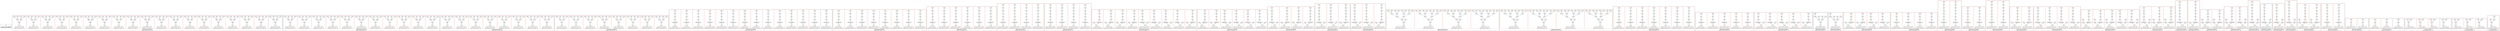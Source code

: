 strict digraph {
rankdir=BT
subgraph {
Stats [shape=plaintext]
cluster=true
label="Total loads executed: 4636245852\nTotal stores executed: 3984042872"
}
subgraph {
subgraph {
"0_0_578" [label="FAdd"]
"0_0_577" [label="Load"]
"0_0_578" -> "0_0_577"
"0_0_592" [label="FAdd"]
"0_0_561" [label="FAdd"]
"0_0_592" -> "0_0_561"
"0_0_558" [label="Load"]
"0_0_561" -> "0_0_558"
"0_0_560" [label="Load"]
"0_0_561" -> "0_0_560"
"0_0_575" [label="Load"]
"0_0_578" -> "0_0_575"
"0_0_592" -> "0_0_578"
{
rank=min
"0_0_593" [label="Store"]
}
"0_0_593" -> "0_0_592"
cluster=true
label="Dynamic executions: 38400256\n\nCaptured memory operations: 2.2%"
}
subgraph {
"0_1_947" [label="FAdd"]
"0_1_917" [label="FAdd"]
"0_1_947" -> "0_1_917"
"0_1_916" [label="Load"]
"0_1_917" -> "0_1_916"
"0_1_933" [label="FAdd"]
"0_1_932" [label="Load"]
"0_1_933" -> "0_1_932"
"0_1_930" [label="Load"]
"0_1_933" -> "0_1_930"
{
rank=min
"0_1_948" [label="Store"]
}
"0_1_948" -> "0_1_947"
"0_1_914" [label="Load"]
"0_1_917" -> "0_1_914"
"0_1_947" -> "0_1_933"
cluster=true
label="Dynamic executions: 38400512\n\nCaptured memory operations: 2.2%"
color=red
}
subgraph {
"0_2_949" [label="FAdd"]
"0_2_926" [label="FAdd"]
"0_2_949" -> "0_2_926"
"0_2_944" [label="FAdd"]
"0_2_943" [label="Load"]
"0_2_944" -> "0_2_943"
{
rank=min
"0_2_950" [label="Store"]
}
"0_2_950" -> "0_2_949"
"0_2_925" [label="Load"]
"0_2_926" -> "0_2_925"
"0_2_949" -> "0_2_944"
"0_2_920" [label="Load"]
"0_2_926" -> "0_2_920"
"0_2_938" [label="Load"]
"0_2_944" -> "0_2_938"
cluster=true
label="Dynamic executions: 38400512\n\nCaptured memory operations: 2.2%"
color=red
}
subgraph {
"0_3_1007" [label="FAdd"]
"0_3_1006" [label="Load"]
"0_3_1007" -> "0_3_1006"
"0_3_995" [label="FAdd"]
"0_3_992" [label="Load"]
"0_3_995" -> "0_3_992"
{
rank=min
"0_3_1016" [label="Store"]
}
"0_3_1015" [label="FAdd"]
"0_3_1016" -> "0_3_1015"
"0_3_1004" [label="Load"]
"0_3_1007" -> "0_3_1004"
"0_3_1015" -> "0_3_1007"
"0_3_1015" -> "0_3_995"
"0_3_994" [label="Load"]
"0_3_995" -> "0_3_994"
cluster=true
label="Dynamic executions: 300003\n\nCaptured memory operations: 0.0%"
color=red
}
subgraph {
"0_4_1017" [label="FAdd"]
"0_4_1000" [label="FAdd"]
"0_4_1017" -> "0_4_1000"
"0_4_999" [label="Load"]
"0_4_1000" -> "0_4_999"
"0_4_997" [label="Load"]
"0_4_1000" -> "0_4_997"
{
rank=min
"0_4_1018" [label="Store"]
}
"0_4_1018" -> "0_4_1017"
"0_4_1012" [label="FAdd"]
"0_4_1009" [label="Load"]
"0_4_1012" -> "0_4_1009"
"0_4_1011" [label="Load"]
"0_4_1012" -> "0_4_1011"
"0_4_1017" -> "0_4_1012"
cluster=true
label="Dynamic executions: 300003\n\nCaptured memory operations: 0.0%"
color=red
}
subgraph {
"0_5_1057" [label="FAdd"]
"0_5_1049" [label="FAdd"]
"0_5_1057" -> "0_5_1049"
"0_5_1037" [label="FAdd"]
"0_5_1036" [label="Load"]
"0_5_1037" -> "0_5_1036"
"0_5_1057" -> "0_5_1037"
"0_5_1034" [label="Load"]
"0_5_1037" -> "0_5_1034"
"0_5_1046" [label="Load"]
"0_5_1049" -> "0_5_1046"
"0_5_1048" [label="Load"]
"0_5_1049" -> "0_5_1048"
{
rank=min
"0_5_1058" [label="Store"]
}
"0_5_1058" -> "0_5_1057"
cluster=true
label="Dynamic executions: 300003\n\nCaptured memory operations: 0.0%"
color=red
}
subgraph {
"0_6_1054" [label="FAdd"]
"0_6_1051" [label="Load"]
"0_6_1054" -> "0_6_1051"
"0_6_1059" [label="FAdd"]
"0_6_1059" -> "0_6_1054"
"0_6_1042" [label="FAdd"]
"0_6_1039" [label="Load"]
"0_6_1042" -> "0_6_1039"
{
rank=min
"0_6_1060" [label="Store"]
}
"0_6_1060" -> "0_6_1059"
"0_6_1059" -> "0_6_1042"
"0_6_1041" [label="Load"]
"0_6_1042" -> "0_6_1041"
"0_6_1053" [label="Load"]
"0_6_1054" -> "0_6_1053"
cluster=true
label="Dynamic executions: 300003\n\nCaptured memory operations: 0.0%"
color=red
}
subgraph {
"0_7_1135" [label="FAdd"]
"0_7_1109" [label="FAdd"]
"0_7_1135" -> "0_7_1109"
"0_7_1125" [label="FAdd"]
"0_7_1121" [label="Load"]
"0_7_1125" -> "0_7_1121"
"0_7_1124" [label="Load"]
"0_7_1125" -> "0_7_1124"
"0_7_1135" -> "0_7_1125"
{
rank=min
"0_7_1136" [label="Store"]
}
"0_7_1136" -> "0_7_1135"
"0_7_1105" [label="Load"]
"0_7_1109" -> "0_7_1105"
"0_7_1108" [label="Load"]
"0_7_1109" -> "0_7_1108"
cluster=true
label="Dynamic executions: 38100381\n\nCaptured memory operations: 2.2%"
color=red
}
subgraph {
{
rank=min
"0_8_1138" [label="Store"]
}
"0_8_1137" [label="FAdd"]
"0_8_1138" -> "0_8_1137"
"0_8_1116" [label="FAdd"]
"0_8_1112" [label="Load"]
"0_8_1116" -> "0_8_1112"
"0_8_1132" [label="FAdd"]
"0_8_1137" -> "0_8_1132"
"0_8_1128" [label="Load"]
"0_8_1132" -> "0_8_1128"
"0_8_1115" [label="Load"]
"0_8_1116" -> "0_8_1115"
"0_8_1137" -> "0_8_1116"
"0_8_1131" [label="Load"]
"0_8_1132" -> "0_8_1131"
cluster=true
label="Dynamic executions: 38100381\n\nCaptured memory operations: 2.2%"
color=red
}
subgraph {
"0_9_1182" [label="FAdd"]
"0_9_1178" [label="Load"]
"0_9_1182" -> "0_9_1178"
"0_9_1181" [label="Load"]
"0_9_1182" -> "0_9_1181"
"0_9_1208" [label="FAdd"]
"0_9_1208" -> "0_9_1182"
"0_9_1198" [label="FAdd"]
"0_9_1197" [label="Load"]
"0_9_1198" -> "0_9_1197"
"0_9_1208" -> "0_9_1198"
{
rank=min
"0_9_1209" [label="Store"]
}
"0_9_1209" -> "0_9_1208"
"0_9_1194" [label="Load"]
"0_9_1198" -> "0_9_1194"
cluster=true
label="Dynamic executions: 38100381\n\nCaptured memory operations: 2.2%"
color=red
}
subgraph {
"0_10_1189" [label="FAdd"]
"0_10_1188" [label="Load"]
"0_10_1189" -> "0_10_1188"
"0_10_1185" [label="Load"]
"0_10_1189" -> "0_10_1185"
"0_10_1205" [label="FAdd"]
"0_10_1201" [label="Load"]
"0_10_1205" -> "0_10_1201"
"0_10_1210" [label="FAdd"]
"0_10_1210" -> "0_10_1205"
{
rank=min
"0_10_1211" [label="Store"]
}
"0_10_1211" -> "0_10_1210"
"0_10_1204" [label="Load"]
"0_10_1205" -> "0_10_1204"
"0_10_1210" -> "0_10_1189"
cluster=true
label="Dynamic executions: 38100381\n\nCaptured memory operations: 2.2%"
color=red
}
subgraph {
"0_11_1282" [label="FAdd"]
"0_11_1272" [label="FAdd"]
"0_11_1282" -> "0_11_1272"
"0_11_1269" [label="Load"]
"0_11_1272" -> "0_11_1269"
"0_11_1258" [label="FAdd"]
"0_11_1257" [label="Load"]
"0_11_1258" -> "0_11_1257"
"0_11_1282" -> "0_11_1258"
"0_11_1271" [label="Load"]
"0_11_1272" -> "0_11_1271"
"0_11_1255" [label="Load"]
"0_11_1258" -> "0_11_1255"
{
rank=min
"0_11_1283" [label="Store"]
}
"0_11_1283" -> "0_11_1282"
cluster=true
label="Dynamic executions: 25200252\n\nCaptured memory operations: 1.4%"
color=red
}
subgraph {
{
rank=min
"0_12_1285" [label="Store"]
}
"0_12_1284" [label="FAdd"]
"0_12_1285" -> "0_12_1284"
"0_12_1279" [label="FAdd"]
"0_12_1275" [label="Load"]
"0_12_1279" -> "0_12_1275"
"0_12_1278" [label="Load"]
"0_12_1279" -> "0_12_1278"
"0_12_1284" -> "0_12_1279"
"0_12_1265" [label="FAdd"]
"0_12_1264" [label="Load"]
"0_12_1265" -> "0_12_1264"
"0_12_1261" [label="Load"]
"0_12_1265" -> "0_12_1261"
"0_12_1284" -> "0_12_1265"
cluster=true
label="Dynamic executions: 25200252\n\nCaptured memory operations: 1.4%"
color=red
}
subgraph {
{
rank=min
"0_13_1345" [label="Store"]
}
"0_13_1344" [label="FAdd"]
"0_13_1345" -> "0_13_1344"
"0_13_1334" [label="FAdd"]
"0_13_1331" [label="Load"]
"0_13_1334" -> "0_13_1331"
"0_13_1344" -> "0_13_1334"
"0_13_1320" [label="FAdd"]
"0_13_1319" [label="Load"]
"0_13_1320" -> "0_13_1319"
"0_13_1333" [label="Load"]
"0_13_1334" -> "0_13_1333"
"0_13_1344" -> "0_13_1320"
"0_13_1317" [label="Load"]
"0_13_1320" -> "0_13_1317"
cluster=true
label="Dynamic executions: 25200252\n\nCaptured memory operations: 1.4%"
color=red
}
subgraph {
"0_14_1341" [label="FAdd"]
"0_14_1340" [label="Load"]
"0_14_1341" -> "0_14_1340"
"0_14_1327" [label="FAdd"]
"0_14_1323" [label="Load"]
"0_14_1327" -> "0_14_1323"
"0_14_1326" [label="Load"]
"0_14_1327" -> "0_14_1326"
"0_14_1346" [label="FAdd"]
"0_14_1346" -> "0_14_1327"
{
rank=min
"0_14_1347" [label="Store"]
}
"0_14_1347" -> "0_14_1346"
"0_14_1337" [label="Load"]
"0_14_1341" -> "0_14_1337"
"0_14_1346" -> "0_14_1341"
cluster=true
label="Dynamic executions: 25200252\n\nCaptured memory operations: 1.4%"
color=red
}
subgraph {
"0_15_1437" [label="FAdd"]
"0_15_1434" [label="Load"]
"0_15_1437" -> "0_15_1434"
{
rank=min
"0_15_1448" [label="Store"]
}
"0_15_1447" [label="FAdd"]
"0_15_1448" -> "0_15_1447"
"0_15_1436" [label="Load"]
"0_15_1437" -> "0_15_1436"
"0_15_1423" [label="FAdd"]
"0_15_1422" [label="Load"]
"0_15_1423" -> "0_15_1422"
"0_15_1420" [label="Load"]
"0_15_1423" -> "0_15_1420"
"0_15_1447" -> "0_15_1437"
"0_15_1447" -> "0_15_1423"
cluster=true
label="Dynamic executions: 90000900\n\nCaptured memory operations: 5.2%"
color=red
}
subgraph {
"0_16_1444" [label="FAdd"]
"0_16_1443" [label="Load"]
"0_16_1444" -> "0_16_1443"
"0_16_1449" [label="FAdd"]
"0_16_1430" [label="FAdd"]
"0_16_1449" -> "0_16_1430"
"0_16_1429" [label="Load"]
"0_16_1430" -> "0_16_1429"
{
rank=min
"0_16_1450" [label="Store"]
}
"0_16_1450" -> "0_16_1449"
"0_16_1449" -> "0_16_1444"
"0_16_1440" [label="Load"]
"0_16_1444" -> "0_16_1440"
"0_16_1426" [label="Load"]
"0_16_1430" -> "0_16_1426"
cluster=true
label="Dynamic executions: 90000900\n\nCaptured memory operations: 5.2%"
color=red
}
subgraph {
"0_17_1504" [label="FAdd"]
"0_17_1503" [label="Load"]
"0_17_1504" -> "0_17_1503"
"0_17_1530" [label="FAdd"]
"0_17_1530" -> "0_17_1504"
{
rank=min
"0_17_1531" [label="Store"]
}
"0_17_1531" -> "0_17_1530"
"0_17_1520" [label="FAdd"]
"0_17_1517" [label="Load"]
"0_17_1520" -> "0_17_1517"
"0_17_1519" [label="Load"]
"0_17_1520" -> "0_17_1519"
"0_17_1530" -> "0_17_1520"
"0_17_1501" [label="Load"]
"0_17_1504" -> "0_17_1501"
cluster=true
label="Dynamic executions: 90000900\n\nCaptured memory operations: 5.2%"
color=red
}
subgraph {
"0_18_1513" [label="FAdd"]
"0_18_1512" [label="Load"]
"0_18_1513" -> "0_18_1512"
"0_18_1532" [label="FAdd"]
"0_18_1532" -> "0_18_1513"
{
rank=min
"0_18_1533" [label="Store"]
}
"0_18_1533" -> "0_18_1532"
"0_18_1527" [label="FAdd"]
"0_18_1526" [label="Load"]
"0_18_1527" -> "0_18_1526"
"0_18_1532" -> "0_18_1527"
"0_18_1509" [label="Load"]
"0_18_1513" -> "0_18_1509"
"0_18_1523" [label="Load"]
"0_18_1527" -> "0_18_1523"
cluster=true
label="Dynamic executions: 90000900\n\nCaptured memory operations: 5.2%"
color=red
}
cluster=true
label="Dynamic executions: 729607424\nCaptured memory operations: 42.3%"
}
subgraph {
subgraph {
"1_0_596" [label="FSub"]
"1_0_561" [label="FAdd"]
"1_0_596" -> "1_0_561"
"1_0_578" [label="FAdd"]
"1_0_577" [label="Load"]
"1_0_578" -> "1_0_577"
"1_0_558" [label="Load"]
"1_0_561" -> "1_0_558"
"1_0_560" [label="Load"]
"1_0_561" -> "1_0_560"
"1_0_596" -> "1_0_578"
"1_0_575" [label="Load"]
"1_0_578" -> "1_0_575"
{
rank=min
"1_0_597" [label="Store"]
}
"1_0_597" -> "1_0_596"
cluster=true
label="Dynamic executions: 38400256\n\nCaptured memory operations: 2.2%"
color=red
}
subgraph {
"1_1_917" [label="FAdd"]
"1_1_916" [label="Load"]
"1_1_917" -> "1_1_916"
"1_1_933" [label="FAdd"]
"1_1_932" [label="Load"]
"1_1_933" -> "1_1_932"
"1_1_951" [label="FSub"]
"1_1_951" -> "1_1_917"
"1_1_930" [label="Load"]
"1_1_933" -> "1_1_930"
{
rank=min
"1_1_952" [label="Store"]
}
"1_1_952" -> "1_1_951"
"1_1_951" -> "1_1_933"
"1_1_914" [label="Load"]
"1_1_917" -> "1_1_914"
cluster=true
label="Dynamic executions: 38400512\n\nCaptured memory operations: 2.2%"
color=red
}
subgraph {
"1_2_944" [label="FAdd"]
"1_2_943" [label="Load"]
"1_2_944" -> "1_2_943"
"1_2_953" [label="FSub"]
"1_2_953" -> "1_2_944"
"1_2_926" [label="FAdd"]
"1_2_953" -> "1_2_926"
"1_2_925" [label="Load"]
"1_2_926" -> "1_2_925"
"1_2_920" [label="Load"]
"1_2_926" -> "1_2_920"
{
rank=min
"1_2_954" [label="Store"]
}
"1_2_954" -> "1_2_953"
"1_2_938" [label="Load"]
"1_2_944" -> "1_2_938"
cluster=true
label="Dynamic executions: 38400512\n\nCaptured memory operations: 2.2%"
color=red
}
subgraph {
"1_3_1007" [label="FAdd"]
"1_3_1006" [label="Load"]
"1_3_1007" -> "1_3_1006"
"1_3_1019" [label="FSub"]
"1_3_1019" -> "1_3_1007"
"1_3_995" [label="FAdd"]
"1_3_1019" -> "1_3_995"
"1_3_992" [label="Load"]
"1_3_995" -> "1_3_992"
"1_3_1004" [label="Load"]
"1_3_1007" -> "1_3_1004"
{
rank=min
"1_3_1020" [label="Store"]
}
"1_3_1020" -> "1_3_1019"
"1_3_994" [label="Load"]
"1_3_995" -> "1_3_994"
cluster=true
label="Dynamic executions: 300003\n\nCaptured memory operations: 0.0%"
color=red
}
subgraph {
{
rank=min
"1_4_1022" [label="Store"]
}
"1_4_1021" [label="FSub"]
"1_4_1022" -> "1_4_1021"
"1_4_1000" [label="FAdd"]
"1_4_999" [label="Load"]
"1_4_1000" -> "1_4_999"
"1_4_997" [label="Load"]
"1_4_1000" -> "1_4_997"
"1_4_1012" [label="FAdd"]
"1_4_1009" [label="Load"]
"1_4_1012" -> "1_4_1009"
"1_4_1011" [label="Load"]
"1_4_1012" -> "1_4_1011"
"1_4_1021" -> "1_4_1000"
"1_4_1021" -> "1_4_1012"
cluster=true
label="Dynamic executions: 300003\n\nCaptured memory operations: 0.0%"
color=red
}
subgraph {
"1_5_1054" [label="FAdd"]
"1_5_1051" [label="Load"]
"1_5_1054" -> "1_5_1051"
"1_5_1061" [label="FSub"]
"1_5_1061" -> "1_5_1054"
{
rank=min
"1_5_1062" [label="Store"]
}
"1_5_1062" -> "1_5_1061"
"1_5_1042" [label="FAdd"]
"1_5_1039" [label="Load"]
"1_5_1042" -> "1_5_1039"
"1_5_1061" -> "1_5_1042"
"1_5_1041" [label="Load"]
"1_5_1042" -> "1_5_1041"
"1_5_1053" [label="Load"]
"1_5_1054" -> "1_5_1053"
cluster=true
label="Dynamic executions: 300003\n\nCaptured memory operations: 0.0%"
color=red
}
subgraph {
"1_6_1063" [label="FSub"]
"1_6_1049" [label="FAdd"]
"1_6_1063" -> "1_6_1049"
"1_6_1037" [label="FAdd"]
"1_6_1036" [label="Load"]
"1_6_1037" -> "1_6_1036"
"1_6_1034" [label="Load"]
"1_6_1037" -> "1_6_1034"
"1_6_1046" [label="Load"]
"1_6_1049" -> "1_6_1046"
"1_6_1048" [label="Load"]
"1_6_1049" -> "1_6_1048"
{
rank=min
"1_6_1064" [label="Store"]
}
"1_6_1064" -> "1_6_1063"
"1_6_1063" -> "1_6_1037"
cluster=true
label="Dynamic executions: 300003\n\nCaptured memory operations: 0.0%"
color=red
}
subgraph {
{
rank=min
"1_7_1287" [label="Store"]
}
"1_7_1286" [label="FSub"]
"1_7_1287" -> "1_7_1286"
"1_7_1272" [label="FAdd"]
"1_7_1286" -> "1_7_1272"
"1_7_1269" [label="Load"]
"1_7_1272" -> "1_7_1269"
"1_7_1258" [label="FAdd"]
"1_7_1257" [label="Load"]
"1_7_1258" -> "1_7_1257"
"1_7_1286" -> "1_7_1258"
"1_7_1255" [label="Load"]
"1_7_1258" -> "1_7_1255"
"1_7_1271" [label="Load"]
"1_7_1272" -> "1_7_1271"
cluster=true
label="Dynamic executions: 25200252\n\nCaptured memory operations: 1.4%"
color=red
}
subgraph {
"1_8_1279" [label="FAdd"]
"1_8_1275" [label="Load"]
"1_8_1279" -> "1_8_1275"
"1_8_1278" [label="Load"]
"1_8_1279" -> "1_8_1278"
"1_8_1288" [label="FSub"]
"1_8_1288" -> "1_8_1279"
"1_8_1265" [label="FAdd"]
"1_8_1288" -> "1_8_1265"
"1_8_1264" [label="Load"]
"1_8_1265" -> "1_8_1264"
"1_8_1261" [label="Load"]
"1_8_1265" -> "1_8_1261"
{
rank=min
"1_8_1289" [label="Store"]
}
"1_8_1289" -> "1_8_1288"
cluster=true
label="Dynamic executions: 25200252\n\nCaptured memory operations: 1.4%"
color=red
}
subgraph {
"1_9_1341" [label="FAdd"]
"1_9_1340" [label="Load"]
"1_9_1341" -> "1_9_1340"
"1_9_1348" [label="FSub"]
"1_9_1327" [label="FAdd"]
"1_9_1348" -> "1_9_1327"
{
rank=min
"1_9_1349" [label="Store"]
}
"1_9_1349" -> "1_9_1348"
"1_9_1323" [label="Load"]
"1_9_1327" -> "1_9_1323"
"1_9_1326" [label="Load"]
"1_9_1327" -> "1_9_1326"
"1_9_1348" -> "1_9_1341"
"1_9_1337" [label="Load"]
"1_9_1341" -> "1_9_1337"
cluster=true
label="Dynamic executions: 25200252\n\nCaptured memory operations: 1.4%"
color=red
}
subgraph {
"1_10_1350" [label="FSub"]
"1_10_1320" [label="FAdd"]
"1_10_1350" -> "1_10_1320"
"1_10_1334" [label="FAdd"]
"1_10_1331" [label="Load"]
"1_10_1334" -> "1_10_1331"
{
rank=min
"1_10_1351" [label="Store"]
}
"1_10_1351" -> "1_10_1350"
"1_10_1319" [label="Load"]
"1_10_1320" -> "1_10_1319"
"1_10_1350" -> "1_10_1334"
"1_10_1333" [label="Load"]
"1_10_1334" -> "1_10_1333"
"1_10_1317" [label="Load"]
"1_10_1320" -> "1_10_1317"
cluster=true
label="Dynamic executions: 25200252\n\nCaptured memory operations: 1.4%"
color=red
}
cluster=true
label="Dynamic executions: 217202300\nCaptured memory operations: 12.5%"
}
subgraph {
subgraph {
"2_0_604" [label="FAdd"]
"2_0_572" [label="FSub"]
"2_0_604" -> "2_0_572"
"2_0_591" [label="FSub"]
"2_0_588" [label="Load"]
"2_0_591" -> "2_0_588"
{
rank=min
"2_0_605" [label="Store"]
}
"2_0_605" -> "2_0_604"
"2_0_604" -> "2_0_591"
"2_0_583" [label="Load"]
"2_0_591" -> "2_0_583"
"2_0_558" [label="Load"]
"2_0_572" -> "2_0_558"
"2_0_560" [label="Load"]
"2_0_572" -> "2_0_560"
cluster=true
label="Dynamic executions: 38400256\n\nCaptured memory operations: 2.2%"
color=red
}
subgraph {
"2_1_573" [label="FSub"]
"2_1_570" [label="Load"]
"2_1_573" -> "2_1_570"
"2_1_606" [label="FAdd"]
"2_1_606" -> "2_1_573"
"2_1_590" [label="FSub"]
"2_1_575" [label="Load"]
"2_1_590" -> "2_1_575"
"2_1_564" [label="Load"]
"2_1_573" -> "2_1_564"
{
rank=min
"2_1_607" [label="Store"]
}
"2_1_607" -> "2_1_606"
"2_1_606" -> "2_1_590"
"2_1_577" [label="Load"]
"2_1_590" -> "2_1_577"
cluster=true
label="Dynamic executions: 38400256\n\nCaptured memory operations: 2.2%"
color=red
}
subgraph {
"2_2_928" [label="FSub"]
"2_2_920" [label="Load"]
"2_2_928" -> "2_2_920"
"2_2_957" [label="FAdd"]
"2_2_945" [label="FSub"]
"2_2_957" -> "2_2_945"
{
rank=min
"2_2_958" [label="Store"]
}
"2_2_958" -> "2_2_957"
"2_2_932" [label="Load"]
"2_2_945" -> "2_2_932"
"2_2_957" -> "2_2_928"
"2_2_930" [label="Load"]
"2_2_945" -> "2_2_930"
"2_2_925" [label="Load"]
"2_2_928" -> "2_2_925"
cluster=true
label="Dynamic executions: 38400512\n\nCaptured memory operations: 2.2%"
color=red
}
subgraph {
{
rank=min
"2_3_960" [label="Store"]
}
"2_3_959" [label="FAdd"]
"2_3_960" -> "2_3_959"
"2_3_927" [label="FSub"]
"2_3_914" [label="Load"]
"2_3_927" -> "2_3_914"
"2_3_946" [label="FSub"]
"2_3_938" [label="Load"]
"2_3_946" -> "2_3_938"
"2_3_959" -> "2_3_946"
"2_3_943" [label="Load"]
"2_3_946" -> "2_3_943"
"2_3_959" -> "2_3_927"
"2_3_916" [label="Load"]
"2_3_927" -> "2_3_916"
cluster=true
label="Dynamic executions: 38400512\n\nCaptured memory operations: 2.2%"
color=red
}
subgraph {
"2_4_1002" [label="FSub"]
"2_4_997" [label="Load"]
"2_4_1002" -> "2_4_997"
{
rank=min
"2_4_1026" [label="Store"]
}
"2_4_1025" [label="FAdd"]
"2_4_1026" -> "2_4_1025"
"2_4_1025" -> "2_4_1002"
"2_4_999" [label="Load"]
"2_4_1002" -> "2_4_999"
"2_4_1013" [label="FSub"]
"2_4_1025" -> "2_4_1013"
"2_4_1006" [label="Load"]
"2_4_1013" -> "2_4_1006"
"2_4_1004" [label="Load"]
"2_4_1013" -> "2_4_1004"
cluster=true
label="Dynamic executions: 300003\n\nCaptured memory operations: 0.0%"
color=red
}
subgraph {
{
rank=min
"2_5_1028" [label="Store"]
}
"2_5_1027" [label="FAdd"]
"2_5_1028" -> "2_5_1027"
"2_5_1014" [label="FSub"]
"2_5_1009" [label="Load"]
"2_5_1014" -> "2_5_1009"
"2_5_1001" [label="FSub"]
"2_5_992" [label="Load"]
"2_5_1001" -> "2_5_992"
"2_5_1027" -> "2_5_1014"
"2_5_1011" [label="Load"]
"2_5_1014" -> "2_5_1011"
"2_5_1027" -> "2_5_1001"
"2_5_994" [label="Load"]
"2_5_1001" -> "2_5_994"
cluster=true
label="Dynamic executions: 300003\n\nCaptured memory operations: 0.0%"
color=red
}
subgraph {
"2_6_1292" [label="FAdd"]
"2_6_1267" [label="FSub"]
"2_6_1292" -> "2_6_1267"
"2_6_1280" [label="FSub"]
"2_6_1292" -> "2_6_1280"
"2_6_1271" [label="Load"]
"2_6_1280" -> "2_6_1271"
"2_6_1261" [label="Load"]
"2_6_1267" -> "2_6_1261"
{
rank=min
"2_6_1293" [label="Store"]
}
"2_6_1293" -> "2_6_1292"
"2_6_1264" [label="Load"]
"2_6_1267" -> "2_6_1264"
"2_6_1269" [label="Load"]
"2_6_1280" -> "2_6_1269"
cluster=true
label="Dynamic executions: 25200252\n\nCaptured memory operations: 1.4%"
color=red
}
subgraph {
"2_7_1294" [label="FAdd"]
"2_7_1266" [label="FSub"]
"2_7_1294" -> "2_7_1266"
"2_7_1281" [label="FSub"]
"2_7_1294" -> "2_7_1281"
"2_7_1275" [label="Load"]
"2_7_1281" -> "2_7_1275"
"2_7_1278" [label="Load"]
"2_7_1281" -> "2_7_1278"
{
rank=min
"2_7_1295" [label="Store"]
}
"2_7_1295" -> "2_7_1294"
"2_7_1255" [label="Load"]
"2_7_1266" -> "2_7_1255"
"2_7_1257" [label="Load"]
"2_7_1266" -> "2_7_1257"
cluster=true
label="Dynamic executions: 25200252\n\nCaptured memory operations: 1.4%"
color=red
}
cluster=true
label="Dynamic executions: 204602046\nCaptured memory operations: 11.8%"
}
subgraph {
subgraph {
"3_0_591" [label="FSub"]
"3_0_588" [label="Load"]
"3_0_591" -> "3_0_588"
{
rank=min
"3_0_601" [label="Store"]
}
"3_0_600" [label="FSub"]
"3_0_601" -> "3_0_600"
"3_0_583" [label="Load"]
"3_0_591" -> "3_0_583"
"3_0_572" [label="FSub"]
"3_0_558" [label="Load"]
"3_0_572" -> "3_0_558"
"3_0_600" -> "3_0_591"
"3_0_600" -> "3_0_572"
"3_0_560" [label="Load"]
"3_0_572" -> "3_0_560"
cluster=true
label="Dynamic executions: 38400256\n\nCaptured memory operations: 2.2%"
color=red
}
subgraph {
"3_1_573" [label="FSub"]
"3_1_570" [label="Load"]
"3_1_573" -> "3_1_570"
"3_1_590" [label="FSub"]
"3_1_575" [label="Load"]
"3_1_590" -> "3_1_575"
"3_1_564" [label="Load"]
"3_1_573" -> "3_1_564"
"3_1_602" [label="FSub"]
"3_1_602" -> "3_1_573"
"3_1_577" [label="Load"]
"3_1_590" -> "3_1_577"
{
rank=min
"3_1_603" [label="Store"]
}
"3_1_603" -> "3_1_602"
"3_1_602" -> "3_1_590"
cluster=true
label="Dynamic executions: 38400256\n\nCaptured memory operations: 2.2%"
color=red
}
subgraph {
{
rank=min
"3_2_956" [label="Store"]
}
"3_2_955" [label="FSub"]
"3_2_956" -> "3_2_955"
"3_2_927" [label="FSub"]
"3_2_955" -> "3_2_927"
"3_2_914" [label="Load"]
"3_2_927" -> "3_2_914"
"3_2_946" [label="FSub"]
"3_2_938" [label="Load"]
"3_2_946" -> "3_2_938"
"3_2_943" [label="Load"]
"3_2_946" -> "3_2_943"
"3_2_955" -> "3_2_946"
"3_2_916" [label="Load"]
"3_2_927" -> "3_2_916"
cluster=true
label="Dynamic executions: 38400512\n\nCaptured memory operations: 2.2%"
color=red
}
subgraph {
"3_3_928" [label="FSub"]
"3_3_920" [label="Load"]
"3_3_928" -> "3_3_920"
{
rank=min
"3_3_962" [label="Store"]
}
"3_3_961" [label="FSub"]
"3_3_962" -> "3_3_961"
"3_3_945" [label="FSub"]
"3_3_961" -> "3_3_945"
"3_3_932" [label="Load"]
"3_3_945" -> "3_3_932"
"3_3_961" -> "3_3_928"
"3_3_930" [label="Load"]
"3_3_945" -> "3_3_930"
"3_3_925" [label="Load"]
"3_3_928" -> "3_3_925"
cluster=true
label="Dynamic executions: 38400512\n\nCaptured memory operations: 2.2%"
color=red
}
subgraph {
"3_4_1014" [label="FSub"]
"3_4_1009" [label="Load"]
"3_4_1014" -> "3_4_1009"
"3_4_1001" [label="FSub"]
"3_4_992" [label="Load"]
"3_4_1001" -> "3_4_992"
"3_4_1023" [label="FSub"]
"3_4_1023" -> "3_4_1001"
"3_4_1023" -> "3_4_1014"
"3_4_1011" [label="Load"]
"3_4_1014" -> "3_4_1011"
{
rank=min
"3_4_1024" [label="Store"]
}
"3_4_1024" -> "3_4_1023"
"3_4_994" [label="Load"]
"3_4_1001" -> "3_4_994"
cluster=true
label="Dynamic executions: 300003\n\nCaptured memory operations: 0.0%"
color=red
}
subgraph {
"3_5_1002" [label="FSub"]
"3_5_997" [label="Load"]
"3_5_1002" -> "3_5_997"
"3_5_999" [label="Load"]
"3_5_1002" -> "3_5_999"
{
rank=min
"3_5_1030" [label="Store"]
}
"3_5_1029" [label="FSub"]
"3_5_1030" -> "3_5_1029"
"3_5_1013" [label="FSub"]
"3_5_1006" [label="Load"]
"3_5_1013" -> "3_5_1006"
"3_5_1029" -> "3_5_1013"
"3_5_1029" -> "3_5_1002"
"3_5_1004" [label="Load"]
"3_5_1013" -> "3_5_1004"
cluster=true
label="Dynamic executions: 300003\n\nCaptured memory operations: 0.0%"
color=red
}
subgraph {
"3_6_1290" [label="FSub"]
"3_6_1266" [label="FSub"]
"3_6_1290" -> "3_6_1266"
"3_6_1281" [label="FSub"]
"3_6_1275" [label="Load"]
"3_6_1281" -> "3_6_1275"
"3_6_1278" [label="Load"]
"3_6_1281" -> "3_6_1278"
"3_6_1290" -> "3_6_1281"
{
rank=min
"3_6_1291" [label="Store"]
}
"3_6_1291" -> "3_6_1290"
"3_6_1255" [label="Load"]
"3_6_1266" -> "3_6_1255"
"3_6_1257" [label="Load"]
"3_6_1266" -> "3_6_1257"
cluster=true
label="Dynamic executions: 25200252\n\nCaptured memory operations: 1.4%"
color=red
}
subgraph {
"3_7_1280" [label="FSub"]
"3_7_1271" [label="Load"]
"3_7_1280" -> "3_7_1271"
"3_7_1296" [label="FSub"]
"3_7_1267" [label="FSub"]
"3_7_1296" -> "3_7_1267"
"3_7_1261" [label="Load"]
"3_7_1267" -> "3_7_1261"
"3_7_1296" -> "3_7_1280"
"3_7_1264" [label="Load"]
"3_7_1267" -> "3_7_1264"
"3_7_1269" [label="Load"]
"3_7_1280" -> "3_7_1269"
{
rank=min
"3_7_1297" [label="Store"]
}
"3_7_1297" -> "3_7_1296"
cluster=true
label="Dynamic executions: 25200252\n\nCaptured memory operations: 1.4%"
color=red
}
cluster=true
label="Dynamic executions: 204602046\nCaptured memory operations: 11.8%"
}
subgraph {
subgraph {
"4_0_334" [label="SExt"]
"4_0_333" [label="Add"]
"4_0_334" -> "4_0_333"
"4_0_323" [label="Add"]
"4_0_333" -> "4_0_323"
"4_0_335" [label="GetElementPtr"]
"4_0_335" -> "4_0_334"
"4_0_322" [label="Load"]
"4_0_323" -> "4_0_322"
{
rank=min
"4_0_336" [label="Load"]
}
"4_0_336" -> "4_0_335"
cluster=true
label="Dynamic executions: 18000120\n\nCaptured memory operations: 0.4%"
}
subgraph {
{
rank=min
"4_1_352" [label="Load"]
}
"4_1_351" [label="GetElementPtr"]
"4_1_352" -> "4_1_351"
"4_1_350" [label="SExt"]
"4_1_351" -> "4_1_350"
"4_1_323" [label="Add"]
"4_1_322" [label="Load"]
"4_1_323" -> "4_1_322"
"4_1_343" [label="Add"]
"4_1_343" -> "4_1_323"
"4_1_350" -> "4_1_343"
cluster=true
label="Dynamic executions: 18000120\n\nCaptured memory operations: 0.4%"
color=red
}
subgraph {
"4_2_412" [label="GetElementPtr"]
"4_2_411" [label="SExt"]
"4_2_412" -> "4_2_411"
"4_2_409" [label="Add"]
"4_2_406" [label="Load"]
"4_2_409" -> "4_2_406"
"4_2_410" [label="Add"]
"4_2_410" -> "4_2_409"
"4_2_411" -> "4_2_410"
{
rank=min
"4_2_413" [label="Load"]
}
"4_2_413" -> "4_2_412"
cluster=true
label="Dynamic executions: 2400016\n\nCaptured memory operations: 0.0%"
color=red
}
subgraph {
"4_3_409" [label="Add"]
"4_3_406" [label="Load"]
"4_3_409" -> "4_3_406"
"4_3_416" [label="Add"]
"4_3_416" -> "4_3_409"
"4_3_418" [label="SExt"]
"4_3_418" -> "4_3_416"
"4_3_419" [label="GetElementPtr"]
"4_3_419" -> "4_3_418"
{
rank=min
"4_3_420" [label="Load"]
}
"4_3_420" -> "4_3_419"
cluster=true
label="Dynamic executions: 2400016\n\nCaptured memory operations: 0.0%"
color=red
}
subgraph {
"4_4_486" [label="GetElementPtr"]
"4_4_485" [label="SExt"]
"4_4_486" -> "4_4_485"
{
rank=min
"4_4_487" [label="Load"]
}
"4_4_487" -> "4_4_486"
"4_4_484" [label="Add"]
"4_4_485" -> "4_4_484"
"4_4_474" [label="Add"]
"4_4_484" -> "4_4_474"
"4_4_473" [label="Load"]
"4_4_474" -> "4_4_473"
cluster=true
label="Dynamic executions: 0\n\nCaptured memory operations: 0.0%"
color=red
}
subgraph {
"4_5_501" [label="SExt"]
"4_5_494" [label="Add"]
"4_5_501" -> "4_5_494"
"4_5_502" [label="GetElementPtr"]
"4_5_502" -> "4_5_501"
"4_5_474" [label="Add"]
"4_5_494" -> "4_5_474"
"4_5_473" [label="Load"]
"4_5_474" -> "4_5_473"
{
rank=min
"4_5_503" [label="Load"]
}
"4_5_503" -> "4_5_502"
cluster=true
label="Dynamic executions: 0\n\nCaptured memory operations: 0.0%"
color=red
}
subgraph {
"4_6_517" [label="Add"]
"4_6_516" [label="Add"]
"4_6_517" -> "4_6_516"
"4_6_518" [label="SExt"]
"4_6_518" -> "4_6_517"
"4_6_464" [label="Load"]
"4_6_516" -> "4_6_464"
"4_6_519" [label="GetElementPtr"]
"4_6_519" -> "4_6_518"
{
rank=min
"4_6_520" [label="Load"]
}
"4_6_520" -> "4_6_519"
cluster=true
label="Dynamic executions: 0\n\nCaptured memory operations: 0.0%"
color=red
}
subgraph {
"4_7_525" [label="GetElementPtr"]
"4_7_524" [label="SExt"]
"4_7_525" -> "4_7_524"
"4_7_516" [label="Add"]
"4_7_464" [label="Load"]
"4_7_516" -> "4_7_464"
"4_7_523" [label="Add"]
"4_7_523" -> "4_7_516"
"4_7_524" -> "4_7_523"
{
rank=min
"4_7_526" [label="Load"]
}
"4_7_526" -> "4_7_525"
cluster=true
label="Dynamic executions: 0\n\nCaptured memory operations: 0.0%"
color=red
}
subgraph {
{
rank=min
"4_8_739" [label="Load"]
}
"4_8_738" [label="GetElementPtr"]
"4_8_739" -> "4_8_738"
"4_8_736" [label="Add"]
"4_8_727" [label="Add"]
"4_8_736" -> "4_8_727"
"4_8_737" [label="SExt"]
"4_8_738" -> "4_8_737"
"4_8_737" -> "4_8_736"
"4_8_726" [label="Load"]
"4_8_727" -> "4_8_726"
cluster=true
label="Dynamic executions: 18000268\n\nCaptured memory operations: 0.4%"
color=red
}
subgraph {
"4_9_751" [label="SExt"]
"4_9_745" [label="Add"]
"4_9_751" -> "4_9_745"
{
rank=min
"4_9_753" [label="Load"]
}
"4_9_752" [label="GetElementPtr"]
"4_9_753" -> "4_9_752"
"4_9_752" -> "4_9_751"
"4_9_727" [label="Add"]
"4_9_745" -> "4_9_727"
"4_9_726" [label="Load"]
"4_9_727" -> "4_9_726"
cluster=true
label="Dynamic executions: 18000268\n\nCaptured memory operations: 0.4%"
color=red
}
subgraph {
"4_10_811" [label="Add"]
"4_10_806" [label="Add"]
"4_10_811" -> "4_10_806"
"4_10_805" [label="Load"]
"4_10_806" -> "4_10_805"
"4_10_812" [label="SExt"]
"4_10_812" -> "4_10_811"
"4_10_813" [label="GetElementPtr"]
"4_10_813" -> "4_10_812"
{
rank=min
"4_10_814" [label="Load"]
}
"4_10_814" -> "4_10_813"
cluster=true
label="Dynamic executions: 2400040\n\nCaptured memory operations: 0.0%"
color=red
}
subgraph {
"4_11_816" [label="GetElementPtr"]
"4_11_815" [label="SExt"]
"4_11_816" -> "4_11_815"
"4_11_807" [label="Add"]
"4_11_806" [label="Add"]
"4_11_807" -> "4_11_806"
"4_11_815" -> "4_11_807"
"4_11_805" [label="Load"]
"4_11_806" -> "4_11_805"
{
rank=min
"4_11_817" [label="Load"]
}
"4_11_817" -> "4_11_816"
cluster=true
label="Dynamic executions: 2400040\n\nCaptured memory operations: 0.0%"
color=red
}
subgraph {
"4_12_841" [label="Add"]
"4_12_840" [label="Load"]
"4_12_841" -> "4_12_840"
"4_12_850" [label="Add"]
"4_12_850" -> "4_12_841"
"4_12_851" [label="SExt"]
"4_12_851" -> "4_12_850"
{
rank=min
"4_12_853" [label="Load"]
}
"4_12_852" [label="GetElementPtr"]
"4_12_853" -> "4_12_852"
"4_12_852" -> "4_12_851"
cluster=true
label="Dynamic executions: 0\n\nCaptured memory operations: 0.0%"
color=red
}
subgraph {
"4_13_865" [label="SExt"]
"4_13_859" [label="Add"]
"4_13_865" -> "4_13_859"
"4_13_841" [label="Add"]
"4_13_840" [label="Load"]
"4_13_841" -> "4_13_840"
"4_13_866" [label="GetElementPtr"]
"4_13_866" -> "4_13_865"
{
rank=min
"4_13_867" [label="Load"]
}
"4_13_867" -> "4_13_866"
"4_13_859" -> "4_13_841"
cluster=true
label="Dynamic executions: 0\n\nCaptured memory operations: 0.0%"
color=red
}
cluster=true
label="Dynamic executions: 81600888\nCaptured memory operations: 1.8%"
}
subgraph {
subgraph {
"5_0_314" [label="SExt"]
"5_0_313" [label="Load"]
"5_0_314" -> "5_0_313"
"5_0_327" [label="GetElementPtr"]
"5_0_326" [label="Add"]
"5_0_327" -> "5_0_326"
{
rank=min
"5_0_328" [label="Load"]
}
"5_0_328" -> "5_0_327"
"5_0_320" [label="Add"]
"5_0_320" -> "5_0_314"
"5_0_326" -> "5_0_320"
cluster=true
label="Dynamic executions: 18000120\n\nCaptured memory operations: 0.2%"
color=red
}
subgraph {
"5_1_314" [label="SExt"]
"5_1_313" [label="Load"]
"5_1_314" -> "5_1_313"
"5_1_342" [label="Add"]
"5_1_320" [label="Add"]
"5_1_342" -> "5_1_320"
{
rank=min
"5_1_345" [label="Load"]
}
"5_1_344" [label="GetElementPtr"]
"5_1_345" -> "5_1_344"
"5_1_320" -> "5_1_314"
"5_1_344" -> "5_1_342"
cluster=true
label="Dynamic executions: 18000120\n\nCaptured memory operations: 0.2%"
color=red
}
subgraph {
"5_2_477" [label="Add"]
"5_2_471" [label="Add"]
"5_2_477" -> "5_2_471"
"5_2_478" [label="GetElementPtr"]
"5_2_478" -> "5_2_477"
"5_2_465" [label="SExt"]
"5_2_464" [label="Load"]
"5_2_465" -> "5_2_464"
"5_2_471" -> "5_2_465"
{
rank=min
"5_2_479" [label="Load"]
}
"5_2_479" -> "5_2_478"
cluster=true
label="Dynamic executions: 0\n\nCaptured memory operations: 0.0%"
color=red
}
subgraph {
"5_3_493" [label="Add"]
"5_3_471" [label="Add"]
"5_3_493" -> "5_3_471"
"5_3_495" [label="GetElementPtr"]
"5_3_495" -> "5_3_493"
"5_3_465" [label="SExt"]
"5_3_464" [label="Load"]
"5_3_465" -> "5_3_464"
{
rank=min
"5_3_496" [label="Load"]
}
"5_3_496" -> "5_3_495"
"5_3_471" -> "5_3_465"
cluster=true
label="Dynamic executions: 0\n\nCaptured memory operations: 0.0%"
color=red
}
subgraph {
"5_4_718" [label="SExt"]
"5_4_717" [label="Load"]
"5_4_718" -> "5_4_717"
"5_4_731" [label="GetElementPtr"]
"5_4_730" [label="Add"]
"5_4_731" -> "5_4_730"
"5_4_724" [label="Add"]
"5_4_730" -> "5_4_724"
"5_4_724" -> "5_4_718"
{
rank=min
"5_4_732" [label="Load"]
}
"5_4_732" -> "5_4_731"
cluster=true
label="Dynamic executions: 18000268\n\nCaptured memory operations: 0.2%"
color=red
}
subgraph {
"5_5_718" [label="SExt"]
"5_5_717" [label="Load"]
"5_5_718" -> "5_5_717"
{
rank=min
"5_5_747" [label="Load"]
}
"5_5_746" [label="GetElementPtr"]
"5_5_747" -> "5_5_746"
"5_5_724" [label="Add"]
"5_5_724" -> "5_5_718"
"5_5_744" [label="Add"]
"5_5_746" -> "5_5_744"
"5_5_744" -> "5_5_724"
cluster=true
label="Dynamic executions: 18000268\n\nCaptured memory operations: 0.2%"
color=red
}
subgraph {
"5_6_838" [label="Add"]
"5_6_832" [label="SExt"]
"5_6_838" -> "5_6_832"
"5_6_831" [label="Load"]
"5_6_832" -> "5_6_831"
"5_6_844" [label="Add"]
"5_6_844" -> "5_6_838"
"5_6_845" [label="GetElementPtr"]
"5_6_845" -> "5_6_844"
{
rank=min
"5_6_846" [label="Load"]
}
"5_6_846" -> "5_6_845"
cluster=true
label="Dynamic executions: 0\n\nCaptured memory operations: 0.0%"
color=red
}
subgraph {
"5_7_838" [label="Add"]
"5_7_832" [label="SExt"]
"5_7_838" -> "5_7_832"
"5_7_831" [label="Load"]
"5_7_832" -> "5_7_831"
"5_7_858" [label="Add"]
"5_7_858" -> "5_7_838"
{
rank=min
"5_7_861" [label="Load"]
}
"5_7_860" [label="GetElementPtr"]
"5_7_861" -> "5_7_860"
"5_7_860" -> "5_7_858"
cluster=true
label="Dynamic executions: 0\n\nCaptured memory operations: 0.0%"
color=red
}
cluster=true
label="Dynamic executions: 72000776\nCaptured memory operations: 0.9%"
}
subgraph {
subgraph {
"6_0_314" [label="SExt"]
"6_0_313" [label="Load"]
"6_0_314" -> "6_0_313"
{
rank=min
"6_0_348" [label="Load"]
}
"6_0_347" [label="GetElementPtr"]
"6_0_348" -> "6_0_347"
"6_0_342" [label="Add"]
"6_0_320" [label="Add"]
"6_0_342" -> "6_0_320"
"6_0_346" [label="Add"]
"6_0_346" -> "6_0_342"
"6_0_320" -> "6_0_314"
"6_0_347" -> "6_0_346"
cluster=true
label="Dynamic executions: 18000120\n\nCaptured memory operations: 0.2%"
color=red
}
subgraph {
"6_1_342" [label="Add"]
"6_1_320" [label="Add"]
"6_1_342" -> "6_1_320"
"6_1_364" [label="GetElementPtr"]
"6_1_362" [label="Add"]
"6_1_364" -> "6_1_362"
"6_1_314" [label="SExt"]
"6_1_320" -> "6_1_314"
"6_1_313" [label="Load"]
"6_1_314" -> "6_1_313"
{
rank=min
"6_1_365" [label="Load"]
}
"6_1_365" -> "6_1_364"
"6_1_362" -> "6_1_342"
cluster=true
label="Dynamic executions: 18000120\n\nCaptured memory operations: 0.2%"
color=red
}
subgraph {
"6_2_493" [label="Add"]
"6_2_471" [label="Add"]
"6_2_493" -> "6_2_471"
{
rank=min
"6_2_499" [label="Load"]
}
"6_2_498" [label="GetElementPtr"]
"6_2_499" -> "6_2_498"
"6_2_497" [label="Add"]
"6_2_497" -> "6_2_493"
"6_2_465" [label="SExt"]
"6_2_464" [label="Load"]
"6_2_465" -> "6_2_464"
"6_2_498" -> "6_2_497"
"6_2_471" -> "6_2_465"
cluster=true
label="Dynamic executions: 0\n\nCaptured memory operations: 0.0%"
color=red
}
subgraph {
"6_3_718" [label="SExt"]
"6_3_717" [label="Load"]
"6_3_718" -> "6_3_717"
"6_3_749" [label="GetElementPtr"]
"6_3_748" [label="Add"]
"6_3_749" -> "6_3_748"
"6_3_744" [label="Add"]
"6_3_748" -> "6_3_744"
{
rank=min
"6_3_750" [label="Load"]
}
"6_3_750" -> "6_3_749"
"6_3_724" [label="Add"]
"6_3_724" -> "6_3_718"
"6_3_744" -> "6_3_724"
cluster=true
label="Dynamic executions: 18000268\n\nCaptured memory operations: 0.2%"
color=red
}
subgraph {
"6_4_718" [label="SExt"]
"6_4_717" [label="Load"]
"6_4_718" -> "6_4_717"
"6_4_764" [label="GetElementPtr"]
"6_4_762" [label="Add"]
"6_4_764" -> "6_4_762"
{
rank=min
"6_4_765" [label="Load"]
}
"6_4_765" -> "6_4_764"
"6_4_724" [label="Add"]
"6_4_724" -> "6_4_718"
"6_4_744" [label="Add"]
"6_4_762" -> "6_4_744"
"6_4_744" -> "6_4_724"
cluster=true
label="Dynamic executions: 18000268\n\nCaptured memory operations: 0.2%"
color=red
}
subgraph {
"6_5_838" [label="Add"]
"6_5_832" [label="SExt"]
"6_5_838" -> "6_5_832"
"6_5_831" [label="Load"]
"6_5_832" -> "6_5_831"
"6_5_858" [label="Add"]
"6_5_858" -> "6_5_838"
{
rank=min
"6_5_864" [label="Load"]
}
"6_5_863" [label="GetElementPtr"]
"6_5_864" -> "6_5_863"
"6_5_862" [label="Add"]
"6_5_863" -> "6_5_862"
"6_5_862" -> "6_5_858"
cluster=true
label="Dynamic executions: 0\n\nCaptured memory operations: 0.0%"
color=red
}
cluster=true
label="Dynamic executions: 72000776\nCaptured memory operations: 0.9%"
}
subgraph {
subgraph {
"7_0_375" [label="GetElementPtr"]
"7_0_374" [label="SExt"]
"7_0_375" -> "7_0_374"
"7_0_323" [label="Add"]
"7_0_322" [label="Load"]
"7_0_323" -> "7_0_322"
"7_0_343" [label="Add"]
"7_0_343" -> "7_0_323"
"7_0_373" [label="Add"]
"7_0_374" -> "7_0_373"
"7_0_363" [label="Sub"]
"7_0_363" -> "7_0_343"
{
rank=min
"7_0_376" [label="Load"]
}
"7_0_376" -> "7_0_375"
"7_0_373" -> "7_0_363"
cluster=true
label="Dynamic executions: 18000120\n\nCaptured memory operations: 0.4%"
color=red
}
subgraph {
"7_1_323" [label="Add"]
"7_1_322" [label="Load"]
"7_1_323" -> "7_1_322"
"7_1_343" [label="Add"]
"7_1_343" -> "7_1_323"
"7_1_390" [label="SExt"]
"7_1_383" [label="Add"]
"7_1_390" -> "7_1_383"
{
rank=min
"7_1_392" [label="Load"]
}
"7_1_391" [label="GetElementPtr"]
"7_1_392" -> "7_1_391"
"7_1_363" [label="Sub"]
"7_1_383" -> "7_1_363"
"7_1_363" -> "7_1_343"
"7_1_391" -> "7_1_390"
cluster=true
label="Dynamic executions: 18000120\n\nCaptured memory operations: 0.4%"
color=red
}
subgraph {
"7_2_773" [label="SExt"]
"7_2_772" [label="Add"]
"7_2_773" -> "7_2_772"
{
rank=min
"7_2_775" [label="Load"]
}
"7_2_774" [label="GetElementPtr"]
"7_2_775" -> "7_2_774"
"7_2_763" [label="Sub"]
"7_2_772" -> "7_2_763"
"7_2_745" [label="Add"]
"7_2_763" -> "7_2_745"
"7_2_774" -> "7_2_773"
"7_2_727" [label="Add"]
"7_2_745" -> "7_2_727"
"7_2_726" [label="Load"]
"7_2_727" -> "7_2_726"
cluster=true
label="Dynamic executions: 18000268\n\nCaptured memory operations: 0.4%"
color=red
}
subgraph {
"7_3_781" [label="Add"]
"7_3_763" [label="Sub"]
"7_3_781" -> "7_3_763"
"7_3_787" [label="SExt"]
"7_3_787" -> "7_3_781"
"7_3_745" [label="Add"]
"7_3_763" -> "7_3_745"
"7_3_788" [label="GetElementPtr"]
"7_3_788" -> "7_3_787"
"7_3_727" [label="Add"]
"7_3_745" -> "7_3_727"
{
rank=min
"7_3_789" [label="Load"]
}
"7_3_789" -> "7_3_788"
"7_3_726" [label="Load"]
"7_3_727" -> "7_3_726"
cluster=true
label="Dynamic executions: 18000268\n\nCaptured memory operations: 0.4%"
color=red
}
cluster=true
label="Dynamic executions: 72000776\nCaptured memory operations: 1.6%"
}
subgraph {
subgraph {
"8_0_366" [label="Add"]
"8_0_362" [label="Add"]
"8_0_366" -> "8_0_362"
{
rank=min
"8_0_368" [label="Load"]
}
"8_0_367" [label="GetElementPtr"]
"8_0_368" -> "8_0_367"
"8_0_342" [label="Add"]
"8_0_320" [label="Add"]
"8_0_342" -> "8_0_320"
"8_0_314" [label="SExt"]
"8_0_320" -> "8_0_314"
"8_0_313" [label="Load"]
"8_0_314" -> "8_0_313"
"8_0_367" -> "8_0_366"
"8_0_362" -> "8_0_342"
cluster=true
label="Dynamic executions: 18000120\n\nCaptured memory operations: 0.2%"
color=red
}
subgraph {
{
rank=min
"8_1_385" [label="Load"]
}
"8_1_384" [label="GetElementPtr"]
"8_1_385" -> "8_1_384"
"8_1_342" [label="Add"]
"8_1_320" [label="Add"]
"8_1_342" -> "8_1_320"
"8_1_314" [label="SExt"]
"8_1_320" -> "8_1_314"
"8_1_382" [label="Add"]
"8_1_362" [label="Add"]
"8_1_382" -> "8_1_362"
"8_1_313" [label="Load"]
"8_1_314" -> "8_1_313"
"8_1_384" -> "8_1_382"
"8_1_362" -> "8_1_342"
cluster=true
label="Dynamic executions: 18000120\n\nCaptured memory operations: 0.2%"
color=red
}
subgraph {
"8_2_718" [label="SExt"]
"8_2_717" [label="Load"]
"8_2_718" -> "8_2_717"
"8_2_767" [label="GetElementPtr"]
"8_2_766" [label="Add"]
"8_2_767" -> "8_2_766"
{
rank=min
"8_2_768" [label="Load"]
}
"8_2_768" -> "8_2_767"
"8_2_762" [label="Add"]
"8_2_766" -> "8_2_762"
"8_2_724" [label="Add"]
"8_2_724" -> "8_2_718"
"8_2_744" [label="Add"]
"8_2_762" -> "8_2_744"
"8_2_744" -> "8_2_724"
cluster=true
label="Dynamic executions: 18000268\n\nCaptured memory operations: 0.2%"
color=red
}
subgraph {
"8_3_718" [label="SExt"]
"8_3_717" [label="Load"]
"8_3_718" -> "8_3_717"
"8_3_780" [label="Add"]
"8_3_762" [label="Add"]
"8_3_780" -> "8_3_762"
"8_3_782" [label="GetElementPtr"]
"8_3_782" -> "8_3_780"
{
rank=min
"8_3_783" [label="Load"]
}
"8_3_783" -> "8_3_782"
"8_3_724" [label="Add"]
"8_3_724" -> "8_3_718"
"8_3_744" [label="Add"]
"8_3_762" -> "8_3_744"
"8_3_744" -> "8_3_724"
cluster=true
label="Dynamic executions: 18000268\n\nCaptured memory operations: 0.2%"
color=red
}
cluster=true
label="Dynamic executions: 72000776\nCaptured memory operations: 0.9%"
}
subgraph {
subgraph {
"9_0_323" [label="Add"]
"9_0_322" [label="Load"]
"9_0_323" -> "9_0_322"
"9_0_343" [label="Add"]
"9_0_343" -> "9_0_323"
{
rank=min
"9_0_360" [label="Store"]
}
"9_0_345" [label="Load"]
"9_0_360" -> "9_0_345"
"9_0_350" [label="SExt"]
"9_0_350" -> "9_0_343"
"9_0_351" [label="GetElementPtr"]
"9_0_351" -> "9_0_350"
"9_0_360" -> "9_0_351"
cluster=true
label="Dynamic executions: 18000120\n\nCaptured memory operations: 0.6%"
color=red
}
subgraph {
"9_1_409" [label="Add"]
"9_1_406" [label="Load"]
"9_1_409" -> "9_1_406"
"9_1_416" [label="Add"]
"9_1_416" -> "9_1_409"
{
rank=min
"9_1_434" [label="Store"]
}
"9_1_419" [label="GetElementPtr"]
"9_1_434" -> "9_1_419"
"9_1_428" [label="Load"]
"9_1_434" -> "9_1_428"
"9_1_418" [label="SExt"]
"9_1_418" -> "9_1_416"
"9_1_419" -> "9_1_418"
cluster=true
label="Dynamic executions: 2400016\n\nCaptured memory operations: 0.0%"
color=red
}
subgraph {
{
rank=min
"9_2_511" [label="Store"]
}
"9_2_502" [label="GetElementPtr"]
"9_2_511" -> "9_2_502"
"9_2_496" [label="Load"]
"9_2_511" -> "9_2_496"
"9_2_501" [label="SExt"]
"9_2_494" [label="Add"]
"9_2_501" -> "9_2_494"
"9_2_474" [label="Add"]
"9_2_494" -> "9_2_474"
"9_2_473" [label="Load"]
"9_2_474" -> "9_2_473"
"9_2_502" -> "9_2_501"
cluster=true
label="Dynamic executions: 0\n\nCaptured memory operations: 0.0%"
color=red
}
subgraph {
{
rank=min
"9_3_743" [label="Store"]
}
"9_3_738" [label="GetElementPtr"]
"9_3_743" -> "9_3_738"
"9_3_736" [label="Add"]
"9_3_727" [label="Add"]
"9_3_736" -> "9_3_727"
"9_3_737" [label="SExt"]
"9_3_738" -> "9_3_737"
"9_3_732" [label="Load"]
"9_3_743" -> "9_3_732"
"9_3_737" -> "9_3_736"
"9_3_726" [label="Load"]
"9_3_727" -> "9_3_726"
cluster=true
label="Dynamic executions: 18000268\n\nCaptured memory operations: 0.6%"
color=red
}
subgraph {
"9_4_727" [label="Add"]
"9_4_726" [label="Load"]
"9_4_727" -> "9_4_726"
"9_4_751" [label="SExt"]
"9_4_745" [label="Add"]
"9_4_751" -> "9_4_745"
"9_4_752" [label="GetElementPtr"]
"9_4_752" -> "9_4_751"
"9_4_745" -> "9_4_727"
{
rank=min
"9_4_760" [label="Store"]
}
"9_4_760" -> "9_4_752"
"9_4_747" [label="Load"]
"9_4_760" -> "9_4_747"
cluster=true
label="Dynamic executions: 18000268\n\nCaptured memory operations: 0.6%"
color=red
}
subgraph {
"9_5_811" [label="Add"]
"9_5_806" [label="Add"]
"9_5_811" -> "9_5_806"
{
rank=min
"9_5_823" [label="Store"]
}
"9_5_821" [label="Load"]
"9_5_823" -> "9_5_821"
"9_5_805" [label="Load"]
"9_5_806" -> "9_5_805"
"9_5_812" [label="SExt"]
"9_5_812" -> "9_5_811"
"9_5_813" [label="GetElementPtr"]
"9_5_813" -> "9_5_812"
"9_5_823" -> "9_5_813"
cluster=true
label="Dynamic executions: 2400040\n\nCaptured memory operations: 0.0%"
color=red
}
subgraph {
{
rank=min
"9_6_824" [label="Store"]
}
"9_6_810" [label="Load"]
"9_6_824" -> "9_6_810"
"9_6_816" [label="GetElementPtr"]
"9_6_815" [label="SExt"]
"9_6_816" -> "9_6_815"
"9_6_807" [label="Add"]
"9_6_806" [label="Add"]
"9_6_807" -> "9_6_806"
"9_6_815" -> "9_6_807"
"9_6_805" [label="Load"]
"9_6_806" -> "9_6_805"
"9_6_824" -> "9_6_816"
cluster=true
label="Dynamic executions: 2400040\n\nCaptured memory operations: 0.0%"
color=red
}
subgraph {
"9_7_841" [label="Add"]
"9_7_840" [label="Load"]
"9_7_841" -> "9_7_840"
{
rank=min
"9_7_857" [label="Store"]
}
"9_7_846" [label="Load"]
"9_7_857" -> "9_7_846"
"9_7_850" [label="Add"]
"9_7_850" -> "9_7_841"
"9_7_851" [label="SExt"]
"9_7_851" -> "9_7_850"
"9_7_852" [label="GetElementPtr"]
"9_7_852" -> "9_7_851"
"9_7_857" -> "9_7_852"
cluster=true
label="Dynamic executions: 0\n\nCaptured memory operations: 0.0%"
color=red
}
subgraph {
"9_8_865" [label="SExt"]
"9_8_859" [label="Add"]
"9_8_865" -> "9_8_859"
{
rank=min
"9_8_874" [label="Store"]
}
"9_8_861" [label="Load"]
"9_8_874" -> "9_8_861"
"9_8_841" [label="Add"]
"9_8_840" [label="Load"]
"9_8_841" -> "9_8_840"
"9_8_866" [label="GetElementPtr"]
"9_8_866" -> "9_8_865"
"9_8_859" -> "9_8_841"
"9_8_874" -> "9_8_866"
cluster=true
label="Dynamic executions: 0\n\nCaptured memory operations: 0.0%"
color=red
}
cluster=true
label="Dynamic executions: 61200752\nCaptured memory operations: 2.1%"
}
subgraph {
subgraph {
"10_0_314" [label="SExt"]
"10_0_313" [label="Load"]
"10_0_314" -> "10_0_313"
"10_0_342" [label="Add"]
"10_0_320" [label="Add"]
"10_0_342" -> "10_0_320"
{
rank=min
"10_0_358" [label="Store"]
}
"10_0_344" [label="GetElementPtr"]
"10_0_358" -> "10_0_344"
"10_0_352" [label="Load"]
"10_0_358" -> "10_0_352"
"10_0_320" -> "10_0_314"
"10_0_344" -> "10_0_342"
cluster=true
label="Dynamic executions: 18000120\n\nCaptured memory operations: 0.4%"
color=red
}
subgraph {
"10_1_493" [label="Add"]
"10_1_471" [label="Add"]
"10_1_493" -> "10_1_471"
{
rank=min
"10_1_509" [label="Store"]
}
"10_1_495" [label="GetElementPtr"]
"10_1_509" -> "10_1_495"
"10_1_495" -> "10_1_493"
"10_1_503" [label="Load"]
"10_1_509" -> "10_1_503"
"10_1_465" [label="SExt"]
"10_1_464" [label="Load"]
"10_1_465" -> "10_1_464"
"10_1_471" -> "10_1_465"
cluster=true
label="Dynamic executions: 0\n\nCaptured memory operations: 0.0%"
color=red
}
subgraph {
"10_2_718" [label="SExt"]
"10_2_717" [label="Load"]
"10_2_718" -> "10_2_717"
"10_2_731" [label="GetElementPtr"]
"10_2_730" [label="Add"]
"10_2_731" -> "10_2_730"
{
rank=min
"10_2_741" [label="Store"]
}
"10_2_741" -> "10_2_731"
"10_2_739" [label="Load"]
"10_2_741" -> "10_2_739"
"10_2_724" [label="Add"]
"10_2_730" -> "10_2_724"
"10_2_724" -> "10_2_718"
cluster=true
label="Dynamic executions: 18000268\n\nCaptured memory operations: 0.4%"
color=red
}
subgraph {
"10_3_718" [label="SExt"]
"10_3_717" [label="Load"]
"10_3_718" -> "10_3_717"
"10_3_746" [label="GetElementPtr"]
"10_3_744" [label="Add"]
"10_3_746" -> "10_3_744"
{
rank=min
"10_3_758" [label="Store"]
}
"10_3_758" -> "10_3_746"
"10_3_753" [label="Load"]
"10_3_758" -> "10_3_753"
"10_3_724" [label="Add"]
"10_3_724" -> "10_3_718"
"10_3_744" -> "10_3_724"
cluster=true
label="Dynamic executions: 18000268\n\nCaptured memory operations: 0.4%"
color=red
}
subgraph {
"10_4_838" [label="Add"]
"10_4_832" [label="SExt"]
"10_4_838" -> "10_4_832"
"10_4_831" [label="Load"]
"10_4_832" -> "10_4_831"
"10_4_844" [label="Add"]
"10_4_844" -> "10_4_838"
{
rank=min
"10_4_855" [label="Store"]
}
"10_4_853" [label="Load"]
"10_4_855" -> "10_4_853"
"10_4_845" [label="GetElementPtr"]
"10_4_845" -> "10_4_844"
"10_4_855" -> "10_4_845"
cluster=true
label="Dynamic executions: 0\n\nCaptured memory operations: 0.0%"
color=red
}
subgraph {
"10_5_838" [label="Add"]
"10_5_832" [label="SExt"]
"10_5_838" -> "10_5_832"
"10_5_831" [label="Load"]
"10_5_832" -> "10_5_831"
"10_5_858" [label="Add"]
"10_5_858" -> "10_5_838"
{
rank=min
"10_5_872" [label="Store"]
}
"10_5_867" [label="Load"]
"10_5_872" -> "10_5_867"
"10_5_860" [label="GetElementPtr"]
"10_5_872" -> "10_5_860"
"10_5_860" -> "10_5_858"
cluster=true
label="Dynamic executions: 0\n\nCaptured memory operations: 0.0%"
color=red
}
cluster=true
label="Dynamic executions: 54000656\nCaptured memory operations: 1.3%"
}
subgraph {
subgraph {
{
rank=min
"11_0_378" [label="Store"]
}
"11_0_372" [label="Load"]
"11_0_378" -> "11_0_372"
"11_0_342" [label="Add"]
"11_0_320" [label="Add"]
"11_0_342" -> "11_0_320"
"11_0_364" [label="GetElementPtr"]
"11_0_362" [label="Add"]
"11_0_364" -> "11_0_362"
"11_0_314" [label="SExt"]
"11_0_320" -> "11_0_314"
"11_0_313" [label="Load"]
"11_0_314" -> "11_0_313"
"11_0_378" -> "11_0_364"
"11_0_362" -> "11_0_342"
cluster=true
label="Dynamic executions: 18000120\n\nCaptured memory operations: 0.4%"
color=red
}
subgraph {
"11_1_718" [label="SExt"]
"11_1_717" [label="Load"]
"11_1_718" -> "11_1_717"
{
rank=min
"11_1_759" [label="Store"]
}
"11_1_757" [label="Load"]
"11_1_759" -> "11_1_757"
"11_1_749" [label="GetElementPtr"]
"11_1_748" [label="Add"]
"11_1_749" -> "11_1_748"
"11_1_744" [label="Add"]
"11_1_748" -> "11_1_744"
"11_1_759" -> "11_1_749"
"11_1_724" [label="Add"]
"11_1_724" -> "11_1_718"
"11_1_744" -> "11_1_724"
cluster=true
label="Dynamic executions: 18000268\n\nCaptured memory operations: 0.4%"
color=red
}
subgraph {
"11_2_718" [label="SExt"]
"11_2_717" [label="Load"]
"11_2_718" -> "11_2_717"
{
rank=min
"11_2_776" [label="Store"]
}
"11_2_771" [label="Load"]
"11_2_776" -> "11_2_771"
"11_2_764" [label="GetElementPtr"]
"11_2_776" -> "11_2_764"
"11_2_762" [label="Add"]
"11_2_764" -> "11_2_762"
"11_2_724" [label="Add"]
"11_2_724" -> "11_2_718"
"11_2_744" [label="Add"]
"11_2_762" -> "11_2_744"
"11_2_744" -> "11_2_724"
cluster=true
label="Dynamic executions: 18000268\n\nCaptured memory operations: 0.4%"
color=red
}
subgraph {
"11_3_838" [label="Add"]
"11_3_832" [label="SExt"]
"11_3_838" -> "11_3_832"
{
rank=min
"11_3_873" [label="Store"]
}
"11_3_863" [label="GetElementPtr"]
"11_3_873" -> "11_3_863"
"11_3_831" [label="Load"]
"11_3_832" -> "11_3_831"
"11_3_858" [label="Add"]
"11_3_858" -> "11_3_838"
"11_3_862" [label="Add"]
"11_3_863" -> "11_3_862"
"11_3_862" -> "11_3_858"
"11_3_871" [label="Load"]
"11_3_873" -> "11_3_871"
cluster=true
label="Dynamic executions: 0\n\nCaptured memory operations: 0.0%"
color=red
}
cluster=true
label="Dynamic executions: 54000656\nCaptured memory operations: 1.3%"
}
subgraph {
subgraph {
{
rank=min
"12_0_398" [label="Store"]
}
"12_0_392" [label="Load"]
"12_0_398" -> "12_0_392"
"12_0_342" [label="Add"]
"12_0_320" [label="Add"]
"12_0_342" -> "12_0_320"
"12_0_384" [label="GetElementPtr"]
"12_0_398" -> "12_0_384"
"12_0_314" [label="SExt"]
"12_0_320" -> "12_0_314"
"12_0_382" [label="Add"]
"12_0_362" [label="Add"]
"12_0_382" -> "12_0_362"
"12_0_313" [label="Load"]
"12_0_314" -> "12_0_313"
"12_0_384" -> "12_0_382"
"12_0_362" -> "12_0_342"
cluster=true
label="Dynamic executions: 18000120\n\nCaptured memory operations: 0.4%"
color=red
}
subgraph {
"12_1_718" [label="SExt"]
"12_1_717" [label="Load"]
"12_1_718" -> "12_1_717"
"12_1_766" [label="Add"]
"12_1_762" [label="Add"]
"12_1_766" -> "12_1_762"
"12_1_767" [label="GetElementPtr"]
"12_1_767" -> "12_1_766"
{
rank=min
"12_1_777" [label="Store"]
}
"12_1_777" -> "12_1_767"
"12_1_775" [label="Load"]
"12_1_777" -> "12_1_775"
"12_1_724" [label="Add"]
"12_1_724" -> "12_1_718"
"12_1_744" [label="Add"]
"12_1_762" -> "12_1_744"
"12_1_744" -> "12_1_724"
cluster=true
label="Dynamic executions: 18000268\n\nCaptured memory operations: 0.4%"
color=red
}
subgraph {
"12_2_718" [label="SExt"]
"12_2_717" [label="Load"]
"12_2_718" -> "12_2_717"
"12_2_780" [label="Add"]
"12_2_762" [label="Add"]
"12_2_780" -> "12_2_762"
"12_2_782" [label="GetElementPtr"]
"12_2_782" -> "12_2_780"
{
rank=min
"12_2_794" [label="Store"]
}
"12_2_789" [label="Load"]
"12_2_794" -> "12_2_789"
"12_2_794" -> "12_2_782"
"12_2_724" [label="Add"]
"12_2_724" -> "12_2_718"
"12_2_744" [label="Add"]
"12_2_762" -> "12_2_744"
"12_2_744" -> "12_2_724"
cluster=true
label="Dynamic executions: 18000268\n\nCaptured memory operations: 0.4%"
color=red
}
cluster=true
label="Dynamic executions: 54000656\nCaptured memory operations: 1.3%"
}
subgraph {
subgraph {
"13_0_323" [label="Add"]
"13_0_322" [label="Load"]
"13_0_323" -> "13_0_322"
"13_0_343" [label="Add"]
"13_0_343" -> "13_0_323"
"13_0_390" [label="SExt"]
"13_0_383" [label="Add"]
"13_0_390" -> "13_0_383"
"13_0_363" [label="Sub"]
"13_0_383" -> "13_0_363"
{
rank=min
"13_0_400" [label="Store"]
}
"13_0_385" [label="Load"]
"13_0_400" -> "13_0_385"
"13_0_391" [label="GetElementPtr"]
"13_0_400" -> "13_0_391"
"13_0_363" -> "13_0_343"
"13_0_391" -> "13_0_390"
cluster=true
label="Dynamic executions: 18000120\n\nCaptured memory operations: 0.6%"
color=red
}
subgraph {
"13_1_727" [label="Add"]
"13_1_726" [label="Load"]
"13_1_727" -> "13_1_726"
"13_1_773" [label="SExt"]
"13_1_772" [label="Add"]
"13_1_773" -> "13_1_772"
{
rank=min
"13_1_779" [label="Store"]
}
"13_1_774" [label="GetElementPtr"]
"13_1_779" -> "13_1_774"
"13_1_763" [label="Sub"]
"13_1_772" -> "13_1_763"
"13_1_745" [label="Add"]
"13_1_763" -> "13_1_745"
"13_1_774" -> "13_1_773"
"13_1_745" -> "13_1_727"
"13_1_768" [label="Load"]
"13_1_779" -> "13_1_768"
cluster=true
label="Dynamic executions: 18000268\n\nCaptured memory operations: 0.6%"
color=red
}
subgraph {
"13_2_781" [label="Add"]
"13_2_763" [label="Sub"]
"13_2_781" -> "13_2_763"
"13_2_787" [label="SExt"]
"13_2_787" -> "13_2_781"
{
rank=min
"13_2_796" [label="Store"]
}
"13_2_788" [label="GetElementPtr"]
"13_2_796" -> "13_2_788"
"13_2_745" [label="Add"]
"13_2_763" -> "13_2_745"
"13_2_788" -> "13_2_787"
"13_2_783" [label="Load"]
"13_2_796" -> "13_2_783"
"13_2_727" [label="Add"]
"13_2_745" -> "13_2_727"
"13_2_726" [label="Load"]
"13_2_727" -> "13_2_726"
cluster=true
label="Dynamic executions: 18000268\n\nCaptured memory operations: 0.6%"
color=red
}
cluster=true
label="Dynamic executions: 54000656\nCaptured memory operations: 1.8%"
}
subgraph {
subgraph {
"14_0_1068" [label="FMul"]
"14_0_1032" [label="Load"]
"14_0_1068" -> "14_0_1032"
"14_0_1043" [label="FSub"]
"14_0_1034" [label="Load"]
"14_0_1043" -> "14_0_1034"
"14_0_1067" [label="FSub"]
"14_0_1066" [label="FAdd"]
"14_0_1067" -> "14_0_1066"
"14_0_1044" [label="FSub"]
"14_0_1041" [label="Load"]
"14_0_1044" -> "14_0_1041"
"14_0_1065" [label="FSub"]
"14_0_1067" -> "14_0_1065"
"14_0_1066" -> "14_0_1044"
"14_0_1055" [label="FSub"]
"14_0_1066" -> "14_0_1055"
"14_0_1056" [label="FSub"]
"14_0_1051" [label="Load"]
"14_0_1056" -> "14_0_1051"
"14_0_1048" [label="Load"]
"14_0_1055" -> "14_0_1048"
"14_0_1068" -> "14_0_1067"
"14_0_1065" -> "14_0_1056"
{
rank=min
"14_0_1069" [label="Store"]
}
"14_0_1069" -> "14_0_1068"
"14_0_1036" [label="Load"]
"14_0_1043" -> "14_0_1036"
"14_0_1039" [label="Load"]
"14_0_1044" -> "14_0_1039"
"14_0_1046" [label="Load"]
"14_0_1055" -> "14_0_1046"
"14_0_1065" -> "14_0_1043"
"14_0_1053" [label="Load"]
"14_0_1056" -> "14_0_1053"
cluster=true
label="Dynamic executions: 300003\n\nCaptured memory operations: 0.0%"
color=red
}
subgraph {
"14_1_1073" [label="FAdd"]
"14_1_1056" [label="FSub"]
"14_1_1073" -> "14_1_1056"
"14_1_1076" [label="FMul"]
"14_1_1075" [label="FSub"]
"14_1_1076" -> "14_1_1075"
"14_1_1043" [label="FSub"]
"14_1_1034" [label="Load"]
"14_1_1043" -> "14_1_1034"
"14_1_1073" -> "14_1_1043"
"14_1_1044" [label="FSub"]
"14_1_1041" [label="Load"]
"14_1_1044" -> "14_1_1041"
{
rank=min
"14_1_1077" [label="Store"]
}
"14_1_1077" -> "14_1_1076"
"14_1_1074" [label="FSub"]
"14_1_1075" -> "14_1_1074"
"14_1_1055" [label="FSub"]
"14_1_1074" -> "14_1_1055"
"14_1_1074" -> "14_1_1044"
"14_1_1048" [label="Load"]
"14_1_1055" -> "14_1_1048"
"14_1_1051" [label="Load"]
"14_1_1056" -> "14_1_1051"
"14_1_1075" -> "14_1_1073"
"14_1_1039" [label="Load"]
"14_1_1044" -> "14_1_1039"
"14_1_1032" [label="Load"]
"14_1_1076" -> "14_1_1032"
"14_1_1046" [label="Load"]
"14_1_1055" -> "14_1_1046"
"14_1_1036" [label="Load"]
"14_1_1043" -> "14_1_1036"
"14_1_1053" [label="Load"]
"14_1_1056" -> "14_1_1053"
cluster=true
label="Dynamic executions: 300003\n\nCaptured memory operations: 0.0%"
color=red
}
subgraph {
"14_2_1355" [label="FMul"]
"14_2_1354" [label="FSub"]
"14_2_1355" -> "14_2_1354"
"14_2_1353" [label="FAdd"]
"14_2_1329" [label="FSub"]
"14_2_1353" -> "14_2_1329"
"14_2_1328" [label="FSub"]
"14_2_1317" [label="Load"]
"14_2_1328" -> "14_2_1317"
"14_2_1326" [label="Load"]
"14_2_1329" -> "14_2_1326"
"14_2_1352" [label="FSub"]
"14_2_1354" -> "14_2_1352"
"14_2_1342" [label="FSub"]
"14_2_1353" -> "14_2_1342"
"14_2_1343" [label="FSub"]
"14_2_1340" [label="Load"]
"14_2_1343" -> "14_2_1340"
"14_2_1302" [label="Load"]
"14_2_1355" -> "14_2_1302"
{
rank=min
"14_2_1356" [label="Store"]
}
"14_2_1356" -> "14_2_1355"
"14_2_1337" [label="Load"]
"14_2_1343" -> "14_2_1337"
"14_2_1354" -> "14_2_1353"
"14_2_1319" [label="Load"]
"14_2_1328" -> "14_2_1319"
"14_2_1333" [label="Load"]
"14_2_1342" -> "14_2_1333"
"14_2_1352" -> "14_2_1328"
"14_2_1323" [label="Load"]
"14_2_1329" -> "14_2_1323"
"14_2_1331" [label="Load"]
"14_2_1342" -> "14_2_1331"
"14_2_1352" -> "14_2_1343"
cluster=true
label="Dynamic executions: 25200252\n\nCaptured memory operations: 2.6%"
color=red
}
subgraph {
"14_3_1360" [label="FAdd"]
"14_3_1328" [label="FSub"]
"14_3_1360" -> "14_3_1328"
"14_3_1362" [label="FSub"]
"14_3_1362" -> "14_3_1360"
"14_3_1363" [label="FMul"]
"14_3_1363" -> "14_3_1362"
"14_3_1329" [label="FSub"]
"14_3_1326" [label="Load"]
"14_3_1329" -> "14_3_1326"
"14_3_1317" [label="Load"]
"14_3_1328" -> "14_3_1317"
"14_3_1343" [label="FSub"]
"14_3_1340" [label="Load"]
"14_3_1343" -> "14_3_1340"
"14_3_1337" [label="Load"]
"14_3_1343" -> "14_3_1337"
{
rank=min
"14_3_1364" [label="Store"]
}
"14_3_1364" -> "14_3_1363"
"14_3_1302" [label="Load"]
"14_3_1363" -> "14_3_1302"
"14_3_1319" [label="Load"]
"14_3_1328" -> "14_3_1319"
"14_3_1342" [label="FSub"]
"14_3_1333" [label="Load"]
"14_3_1342" -> "14_3_1333"
"14_3_1331" [label="Load"]
"14_3_1342" -> "14_3_1331"
"14_3_1361" [label="FSub"]
"14_3_1362" -> "14_3_1361"
"14_3_1323" [label="Load"]
"14_3_1329" -> "14_3_1323"
"14_3_1360" -> "14_3_1343"
"14_3_1361" -> "14_3_1329"
"14_3_1361" -> "14_3_1342"
cluster=true
label="Dynamic executions: 25200252\n\nCaptured memory operations: 2.6%"
color=red
}
cluster=true
label="Dynamic executions: 51000510\nCaptured memory operations: 5.3%"
}
subgraph {
subgraph {
"15_0_1070" [label="FAdd"]
"15_0_1065" [label="FSub"]
"15_0_1070" -> "15_0_1065"
"15_0_1071" [label="FMul"]
"15_0_1071" -> "15_0_1070"
"15_0_1043" [label="FSub"]
"15_0_1034" [label="Load"]
"15_0_1043" -> "15_0_1034"
"15_0_1032" [label="Load"]
"15_0_1071" -> "15_0_1032"
"15_0_1044" [label="FSub"]
"15_0_1041" [label="Load"]
"15_0_1044" -> "15_0_1041"
"15_0_1066" [label="FAdd"]
"15_0_1066" -> "15_0_1044"
"15_0_1055" [label="FSub"]
"15_0_1066" -> "15_0_1055"
"15_0_1048" [label="Load"]
"15_0_1055" -> "15_0_1048"
"15_0_1056" [label="FSub"]
"15_0_1051" [label="Load"]
"15_0_1056" -> "15_0_1051"
"15_0_1065" -> "15_0_1056"
{
rank=min
"15_0_1072" [label="Store"]
}
"15_0_1072" -> "15_0_1071"
"15_0_1039" [label="Load"]
"15_0_1044" -> "15_0_1039"
"15_0_1070" -> "15_0_1066"
"15_0_1046" [label="Load"]
"15_0_1055" -> "15_0_1046"
"15_0_1036" [label="Load"]
"15_0_1043" -> "15_0_1036"
"15_0_1065" -> "15_0_1043"
"15_0_1053" [label="Load"]
"15_0_1056" -> "15_0_1053"
cluster=true
label="Dynamic executions: 300003\n\nCaptured memory operations: 0.0%"
color=red
}
subgraph {
{
rank=min
"15_1_1080" [label="Store"]
}
"15_1_1079" [label="FMul"]
"15_1_1080" -> "15_1_1079"
"15_1_1078" [label="FAdd"]
"15_1_1079" -> "15_1_1078"
"15_1_1073" [label="FAdd"]
"15_1_1056" [label="FSub"]
"15_1_1073" -> "15_1_1056"
"15_1_1043" [label="FSub"]
"15_1_1034" [label="Load"]
"15_1_1043" -> "15_1_1034"
"15_1_1073" -> "15_1_1043"
"15_1_1078" -> "15_1_1073"
"15_1_1044" [label="FSub"]
"15_1_1041" [label="Load"]
"15_1_1044" -> "15_1_1041"
"15_1_1032" [label="Load"]
"15_1_1079" -> "15_1_1032"
"15_1_1074" [label="FSub"]
"15_1_1055" [label="FSub"]
"15_1_1074" -> "15_1_1055"
"15_1_1074" -> "15_1_1044"
"15_1_1048" [label="Load"]
"15_1_1055" -> "15_1_1048"
"15_1_1051" [label="Load"]
"15_1_1056" -> "15_1_1051"
"15_1_1078" -> "15_1_1074"
"15_1_1039" [label="Load"]
"15_1_1044" -> "15_1_1039"
"15_1_1036" [label="Load"]
"15_1_1043" -> "15_1_1036"
"15_1_1046" [label="Load"]
"15_1_1055" -> "15_1_1046"
"15_1_1053" [label="Load"]
"15_1_1056" -> "15_1_1053"
cluster=true
label="Dynamic executions: 300003\n\nCaptured memory operations: 0.0%"
color=red
}
subgraph {
"15_2_1353" [label="FAdd"]
"15_2_1329" [label="FSub"]
"15_2_1353" -> "15_2_1329"
"15_2_1326" [label="Load"]
"15_2_1329" -> "15_2_1326"
"15_2_1328" [label="FSub"]
"15_2_1317" [label="Load"]
"15_2_1328" -> "15_2_1317"
"15_2_1358" [label="FMul"]
"15_2_1357" [label="FAdd"]
"15_2_1358" -> "15_2_1357"
"15_2_1342" [label="FSub"]
"15_2_1353" -> "15_2_1342"
"15_2_1357" -> "15_2_1353"
"15_2_1343" [label="FSub"]
"15_2_1337" [label="Load"]
"15_2_1343" -> "15_2_1337"
"15_2_1340" [label="Load"]
"15_2_1343" -> "15_2_1340"
{
rank=min
"15_2_1359" [label="Store"]
}
"15_2_1359" -> "15_2_1358"
"15_2_1352" [label="FSub"]
"15_2_1357" -> "15_2_1352"
"15_2_1319" [label="Load"]
"15_2_1328" -> "15_2_1319"
"15_2_1333" [label="Load"]
"15_2_1342" -> "15_2_1333"
"15_2_1331" [label="Load"]
"15_2_1342" -> "15_2_1331"
"15_2_1323" [label="Load"]
"15_2_1329" -> "15_2_1323"
"15_2_1352" -> "15_2_1328"
"15_2_1352" -> "15_2_1343"
"15_2_1302" [label="Load"]
"15_2_1358" -> "15_2_1302"
cluster=true
label="Dynamic executions: 25200252\n\nCaptured memory operations: 2.6%"
color=red
}
subgraph {
"15_3_1366" [label="FMul"]
"15_3_1365" [label="FAdd"]
"15_3_1366" -> "15_3_1365"
"15_3_1360" [label="FAdd"]
"15_3_1328" [label="FSub"]
"15_3_1360" -> "15_3_1328"
"15_3_1329" [label="FSub"]
"15_3_1326" [label="Load"]
"15_3_1329" -> "15_3_1326"
"15_3_1317" [label="Load"]
"15_3_1328" -> "15_3_1317"
{
rank=min
"15_3_1367" [label="Store"]
}
"15_3_1367" -> "15_3_1366"
"15_3_1361" [label="FSub"]
"15_3_1365" -> "15_3_1361"
"15_3_1343" [label="FSub"]
"15_3_1340" [label="Load"]
"15_3_1343" -> "15_3_1340"
"15_3_1337" [label="Load"]
"15_3_1343" -> "15_3_1337"
"15_3_1365" -> "15_3_1360"
"15_3_1302" [label="Load"]
"15_3_1366" -> "15_3_1302"
"15_3_1319" [label="Load"]
"15_3_1328" -> "15_3_1319"
"15_3_1342" [label="FSub"]
"15_3_1333" [label="Load"]
"15_3_1342" -> "15_3_1333"
"15_3_1331" [label="Load"]
"15_3_1342" -> "15_3_1331"
"15_3_1323" [label="Load"]
"15_3_1329" -> "15_3_1323"
"15_3_1360" -> "15_3_1343"
"15_3_1361" -> "15_3_1329"
"15_3_1361" -> "15_3_1342"
cluster=true
label="Dynamic executions: 25200252\n\nCaptured memory operations: 2.6%"
color=red
}
cluster=true
label="Dynamic executions: 51000510\nCaptured memory operations: 5.3%"
}
subgraph {
subgraph {
"16_0_355" [label="GetElementPtr"]
"16_0_354" [label="SExt"]
"16_0_355" -> "16_0_354"
{
rank=min
"16_0_356" [label="Load"]
}
"16_0_356" -> "16_0_355"
"16_0_323" [label="Add"]
"16_0_322" [label="Load"]
"16_0_323" -> "16_0_322"
"16_0_343" [label="Add"]
"16_0_343" -> "16_0_323"
"16_0_353" [label="Add"]
"16_0_354" -> "16_0_353"
"16_0_353" -> "16_0_343"
cluster=true
label="Dynamic executions: 18000120\n\nCaptured memory operations: 0.4%"
color=red
}
subgraph {
"16_1_422" [label="SExt"]
"16_1_421" [label="Add"]
"16_1_422" -> "16_1_421"
"16_1_409" [label="Add"]
"16_1_406" [label="Load"]
"16_1_409" -> "16_1_406"
"16_1_416" [label="Add"]
"16_1_416" -> "16_1_409"
"16_1_421" -> "16_1_416"
{
rank=min
"16_1_424" [label="Load"]
}
"16_1_423" [label="GetElementPtr"]
"16_1_424" -> "16_1_423"
"16_1_423" -> "16_1_422"
cluster=true
label="Dynamic executions: 2400016\n\nCaptured memory operations: 0.0%"
color=red
}
subgraph {
"16_2_409" [label="Add"]
"16_2_406" [label="Load"]
"16_2_409" -> "16_2_406"
"16_2_416" [label="Add"]
"16_2_416" -> "16_2_409"
"16_2_426" [label="SExt"]
"16_2_417" [label="Add"]
"16_2_426" -> "16_2_417"
"16_2_427" [label="GetElementPtr"]
"16_2_427" -> "16_2_426"
{
rank=min
"16_2_428" [label="Load"]
}
"16_2_428" -> "16_2_427"
"16_2_417" -> "16_2_416"
cluster=true
label="Dynamic executions: 2400016\n\nCaptured memory operations: 0.0%"
color=red
}
subgraph {
"16_3_506" [label="GetElementPtr"]
"16_3_505" [label="SExt"]
"16_3_506" -> "16_3_505"
{
rank=min
"16_3_507" [label="Load"]
}
"16_3_507" -> "16_3_506"
"16_3_504" [label="Add"]
"16_3_505" -> "16_3_504"
"16_3_494" [label="Add"]
"16_3_474" [label="Add"]
"16_3_494" -> "16_3_474"
"16_3_473" [label="Load"]
"16_3_474" -> "16_3_473"
"16_3_504" -> "16_3_494"
cluster=true
label="Dynamic executions: 0\n\nCaptured memory operations: 0.0%"
color=red
}
subgraph {
"16_4_755" [label="SExt"]
"16_4_754" [label="Add"]
"16_4_755" -> "16_4_754"
"16_4_756" [label="GetElementPtr"]
"16_4_756" -> "16_4_755"
"16_4_745" [label="Add"]
"16_4_754" -> "16_4_745"
"16_4_727" [label="Add"]
"16_4_745" -> "16_4_727"
{
rank=min
"16_4_757" [label="Load"]
}
"16_4_757" -> "16_4_756"
"16_4_726" [label="Load"]
"16_4_727" -> "16_4_726"
cluster=true
label="Dynamic executions: 18000268\n\nCaptured memory operations: 0.4%"
color=red
}
subgraph {
{
rank=min
"16_5_821" [label="Load"]
}
"16_5_820" [label="GetElementPtr"]
"16_5_821" -> "16_5_820"
"16_5_818" [label="Add"]
"16_5_807" [label="Add"]
"16_5_818" -> "16_5_807"
"16_5_806" [label="Add"]
"16_5_807" -> "16_5_806"
"16_5_819" [label="SExt"]
"16_5_819" -> "16_5_818"
"16_5_805" [label="Load"]
"16_5_806" -> "16_5_805"
"16_5_820" -> "16_5_819"
cluster=true
label="Dynamic executions: 2400040\n\nCaptured memory operations: 0.0%"
color=red
}
subgraph {
"16_6_841" [label="Add"]
"16_6_840" [label="Load"]
"16_6_841" -> "16_6_840"
{
rank=min
"16_6_871" [label="Load"]
}
"16_6_870" [label="GetElementPtr"]
"16_6_871" -> "16_6_870"
"16_6_869" [label="SExt"]
"16_6_870" -> "16_6_869"
"16_6_859" [label="Add"]
"16_6_859" -> "16_6_841"
"16_6_868" [label="Add"]
"16_6_868" -> "16_6_859"
"16_6_869" -> "16_6_868"
cluster=true
label="Dynamic executions: 0\n\nCaptured memory operations: 0.0%"
color=red
}
cluster=true
label="Dynamic executions: 43200460\nCaptured memory operations: 1.0%"
}
subgraph {
subgraph {
"17_0_330" [label="SExt"]
"17_0_323" [label="Add"]
"17_0_330" -> "17_0_323"
"17_0_322" [label="Load"]
"17_0_323" -> "17_0_322"
"17_0_331" [label="GetElementPtr"]
"17_0_331" -> "17_0_330"
{
rank=min
"17_0_332" [label="Load"]
}
"17_0_332" -> "17_0_331"
cluster=true
label="Dynamic executions: 18000120\n\nCaptured memory operations: 0.4%"
color=red
}
subgraph {
{
rank=min
"17_1_483" [label="Load"]
}
"17_1_482" [label="GetElementPtr"]
"17_1_483" -> "17_1_482"
"17_1_474" [label="Add"]
"17_1_473" [label="Load"]
"17_1_474" -> "17_1_473"
"17_1_481" [label="SExt"]
"17_1_481" -> "17_1_474"
"17_1_482" -> "17_1_481"
cluster=true
label="Dynamic executions: 0\n\nCaptured memory operations: 0.0%"
color=red
}
subgraph {
"17_2_734" [label="GetElementPtr"]
"17_2_733" [label="SExt"]
"17_2_734" -> "17_2_733"
"17_2_727" [label="Add"]
"17_2_733" -> "17_2_727"
{
rank=min
"17_2_735" [label="Load"]
}
"17_2_735" -> "17_2_734"
"17_2_726" [label="Load"]
"17_2_727" -> "17_2_726"
cluster=true
label="Dynamic executions: 18000268\n\nCaptured memory operations: 0.4%"
color=red
}
subgraph {
"17_3_808" [label="SExt"]
"17_3_806" [label="Add"]
"17_3_808" -> "17_3_806"
"17_3_805" [label="Load"]
"17_3_806" -> "17_3_805"
{
rank=min
"17_3_810" [label="Load"]
}
"17_3_809" [label="GetElementPtr"]
"17_3_810" -> "17_3_809"
"17_3_809" -> "17_3_808"
cluster=true
label="Dynamic executions: 2400040\n\nCaptured memory operations: 0.0%"
color=red
}
subgraph {
"17_4_841" [label="Add"]
"17_4_840" [label="Load"]
"17_4_841" -> "17_4_840"
"17_4_847" [label="SExt"]
"17_4_847" -> "17_4_841"
"17_4_848" [label="GetElementPtr"]
"17_4_848" -> "17_4_847"
{
rank=min
"17_4_849" [label="Load"]
}
"17_4_849" -> "17_4_848"
cluster=true
label="Dynamic executions: 0\n\nCaptured memory operations: 0.0%"
color=red
}
cluster=true
label="Dynamic executions: 38400428\nCaptured memory operations: 0.8%"
}
subgraph {
subgraph {
"18_0_330" [label="SExt"]
"18_0_323" [label="Add"]
"18_0_330" -> "18_0_323"
{
rank=min
"18_0_340" [label="Store"]
}
"18_0_325" [label="Load"]
"18_0_340" -> "18_0_325"
"18_0_322" [label="Load"]
"18_0_323" -> "18_0_322"
"18_0_331" [label="GetElementPtr"]
"18_0_331" -> "18_0_330"
"18_0_340" -> "18_0_331"
cluster=true
label="Dynamic executions: 18000120\n\nCaptured memory operations: 0.6%"
color=red
}
subgraph {
{
rank=min
"18_1_491" [label="Store"]
}
"18_1_482" [label="GetElementPtr"]
"18_1_491" -> "18_1_482"
"18_1_474" [label="Add"]
"18_1_473" [label="Load"]
"18_1_474" -> "18_1_473"
"18_1_476" [label="Load"]
"18_1_491" -> "18_1_476"
"18_1_481" [label="SExt"]
"18_1_481" -> "18_1_474"
"18_1_482" -> "18_1_481"
cluster=true
label="Dynamic executions: 0\n\nCaptured memory operations: 0.0%"
color=red
}
subgraph {
"18_2_734" [label="GetElementPtr"]
"18_2_733" [label="SExt"]
"18_2_734" -> "18_2_733"
"18_2_727" [label="Add"]
"18_2_733" -> "18_2_727"
{
rank=min
"18_2_742" [label="Store"]
}
"18_2_742" -> "18_2_734"
"18_2_729" [label="Load"]
"18_2_742" -> "18_2_729"
"18_2_726" [label="Load"]
"18_2_727" -> "18_2_726"
cluster=true
label="Dynamic executions: 18000268\n\nCaptured memory operations: 0.6%"
color=red
}
subgraph {
{
rank=min
"18_3_822" [label="Store"]
}
"18_3_809" [label="GetElementPtr"]
"18_3_822" -> "18_3_809"
"18_3_808" [label="SExt"]
"18_3_806" [label="Add"]
"18_3_808" -> "18_3_806"
"18_3_805" [label="Load"]
"18_3_806" -> "18_3_805"
"18_3_817" [label="Load"]
"18_3_822" -> "18_3_817"
"18_3_809" -> "18_3_808"
cluster=true
label="Dynamic executions: 2400040\n\nCaptured memory operations: 0.0%"
color=red
}
subgraph {
{
rank=min
"18_4_856" [label="Store"]
}
"18_4_848" [label="GetElementPtr"]
"18_4_856" -> "18_4_848"
"18_4_841" [label="Add"]
"18_4_840" [label="Load"]
"18_4_841" -> "18_4_840"
"18_4_843" [label="Load"]
"18_4_856" -> "18_4_843"
"18_4_847" [label="SExt"]
"18_4_847" -> "18_4_841"
"18_4_848" -> "18_4_847"
cluster=true
label="Dynamic executions: 0\n\nCaptured memory operations: 0.0%"
color=red
}
cluster=true
label="Dynamic executions: 38400428\nCaptured memory operations: 1.3%"
}
subgraph {
subgraph {
"19_0_571" [label="FSub"]
"19_0_565" [label="FNeg"]
"19_0_571" -> "19_0_565"
"19_0_598" [label="FAdd"]
"19_0_598" -> "19_0_571"
{
rank=min
"19_0_599" [label="Store"]
}
"19_0_599" -> "19_0_598"
"19_0_589" [label="FAdd"]
"19_0_583" [label="Load"]
"19_0_589" -> "19_0_583"
"19_0_598" -> "19_0_589"
"19_0_588" [label="Load"]
"19_0_589" -> "19_0_588"
"19_0_570" [label="Load"]
"19_0_571" -> "19_0_570"
"19_0_564" [label="Load"]
"19_0_565" -> "19_0_564"
cluster=true
label="Dynamic executions: 38400256\n\nCaptured memory operations: 2.2%"
}
cluster=true
label="Dynamic executions: 38400256\nCaptured memory operations: 2.2%"
}
subgraph {
subgraph {
"20_0_571" [label="FSub"]
"20_0_565" [label="FNeg"]
"20_0_571" -> "20_0_565"
"20_0_589" [label="FAdd"]
"20_0_583" [label="Load"]
"20_0_589" -> "20_0_583"
"20_0_594" [label="FSub"]
"20_0_594" -> "20_0_589"
"20_0_594" -> "20_0_571"
{
rank=min
"20_0_595" [label="Store"]
}
"20_0_595" -> "20_0_594"
"20_0_588" [label="Load"]
"20_0_589" -> "20_0_588"
"20_0_570" [label="Load"]
"20_0_571" -> "20_0_570"
"20_0_564" [label="Load"]
"20_0_565" -> "20_0_564"
cluster=true
label="Dynamic executions: 38400256\n\nCaptured memory operations: 2.2%"
color=red
}
cluster=true
label="Dynamic executions: 38400256\nCaptured memory operations: 2.2%"
}
subgraph {
subgraph {
"21_0_314" [label="SExt"]
"21_0_313" [label="Load"]
"21_0_314" -> "21_0_313"
"21_0_324" [label="GetElementPtr"]
"21_0_320" [label="Add"]
"21_0_324" -> "21_0_320"
{
rank=min
"21_0_338" [label="Store"]
}
"21_0_332" [label="Load"]
"21_0_338" -> "21_0_332"
"21_0_320" -> "21_0_314"
"21_0_338" -> "21_0_324"
cluster=true
label="Dynamic executions: 18000120\n\nCaptured memory operations: 0.4%"
color=red
}
subgraph {
{
rank=min
"21_1_489" [label="Store"]
}
"21_1_475" [label="GetElementPtr"]
"21_1_489" -> "21_1_475"
"21_1_483" [label="Load"]
"21_1_489" -> "21_1_483"
"21_1_465" [label="SExt"]
"21_1_464" [label="Load"]
"21_1_465" -> "21_1_464"
"21_1_471" [label="Add"]
"21_1_475" -> "21_1_471"
"21_1_471" -> "21_1_465"
cluster=true
label="Dynamic executions: 0\n\nCaptured memory operations: 0.0%"
color=red
}
subgraph {
"21_2_718" [label="SExt"]
"21_2_717" [label="Load"]
"21_2_718" -> "21_2_717"
{
rank=min
"21_2_740" [label="Store"]
}
"21_2_735" [label="Load"]
"21_2_740" -> "21_2_735"
"21_2_728" [label="GetElementPtr"]
"21_2_740" -> "21_2_728"
"21_2_724" [label="Add"]
"21_2_728" -> "21_2_724"
"21_2_724" -> "21_2_718"
cluster=true
label="Dynamic executions: 18000268\n\nCaptured memory operations: 0.4%"
color=red
}
subgraph {
"21_3_838" [label="Add"]
"21_3_832" [label="SExt"]
"21_3_838" -> "21_3_832"
{
rank=min
"21_3_854" [label="Store"]
}
"21_3_849" [label="Load"]
"21_3_854" -> "21_3_849"
"21_3_831" [label="Load"]
"21_3_832" -> "21_3_831"
"21_3_842" [label="GetElementPtr"]
"21_3_854" -> "21_3_842"
"21_3_842" -> "21_3_838"
cluster=true
label="Dynamic executions: 0\n\nCaptured memory operations: 0.0%"
color=red
}
cluster=true
label="Dynamic executions: 36000388\nCaptured memory operations: 0.8%"
}
subgraph {
subgraph {
"22_0_314" [label="SExt"]
"22_0_313" [label="Load"]
"22_0_314" -> "22_0_313"
"22_0_324" [label="GetElementPtr"]
"22_0_320" [label="Add"]
"22_0_324" -> "22_0_320"
"22_0_320" -> "22_0_314"
{
rank=min
"22_0_325" [label="Load"]
}
"22_0_325" -> "22_0_324"
cluster=true
label="Dynamic executions: 18000120\n\nCaptured memory operations: 0.2%"
color=red
}
subgraph {
{
rank=min
"22_1_476" [label="Load"]
}
"22_1_475" [label="GetElementPtr"]
"22_1_476" -> "22_1_475"
"22_1_465" [label="SExt"]
"22_1_464" [label="Load"]
"22_1_465" -> "22_1_464"
"22_1_471" [label="Add"]
"22_1_475" -> "22_1_471"
"22_1_471" -> "22_1_465"
cluster=true
label="Dynamic executions: 0\n\nCaptured memory operations: 0.0%"
color=red
}
subgraph {
"22_2_718" [label="SExt"]
"22_2_717" [label="Load"]
"22_2_718" -> "22_2_717"
{
rank=min
"22_2_729" [label="Load"]
}
"22_2_728" [label="GetElementPtr"]
"22_2_729" -> "22_2_728"
"22_2_724" [label="Add"]
"22_2_728" -> "22_2_724"
"22_2_724" -> "22_2_718"
cluster=true
label="Dynamic executions: 18000268\n\nCaptured memory operations: 0.2%"
color=red
}
subgraph {
"22_3_838" [label="Add"]
"22_3_832" [label="SExt"]
"22_3_838" -> "22_3_832"
"22_3_831" [label="Load"]
"22_3_832" -> "22_3_831"
{
rank=min
"22_3_843" [label="Load"]
}
"22_3_842" [label="GetElementPtr"]
"22_3_843" -> "22_3_842"
"22_3_842" -> "22_3_838"
cluster=true
label="Dynamic executions: 0\n\nCaptured memory operations: 0.0%"
color=red
}
cluster=true
label="Dynamic executions: 36000388\nCaptured memory operations: 0.4%"
}
subgraph {
subgraph {
"23_0_323" [label="Add"]
"23_0_322" [label="Load"]
"23_0_323" -> "23_0_322"
"23_0_343" [label="Add"]
"23_0_343" -> "23_0_323"
"23_0_395" [label="GetElementPtr"]
"23_0_394" [label="SExt"]
"23_0_395" -> "23_0_394"
"23_0_393" [label="Add"]
"23_0_394" -> "23_0_393"
"23_0_383" [label="Add"]
"23_0_363" [label="Sub"]
"23_0_383" -> "23_0_363"
{
rank=min
"23_0_396" [label="Load"]
}
"23_0_396" -> "23_0_395"
"23_0_363" -> "23_0_343"
"23_0_393" -> "23_0_383"
cluster=true
label="Dynamic executions: 18000120\n\nCaptured memory operations: 0.4%"
color=red
}
subgraph {
"23_1_781" [label="Add"]
"23_1_763" [label="Sub"]
"23_1_781" -> "23_1_763"
"23_1_790" [label="Add"]
"23_1_790" -> "23_1_781"
"23_1_745" [label="Add"]
"23_1_763" -> "23_1_745"
"23_1_792" [label="GetElementPtr"]
"23_1_791" [label="SExt"]
"23_1_792" -> "23_1_791"
{
rank=min
"23_1_793" [label="Load"]
}
"23_1_793" -> "23_1_792"
"23_1_791" -> "23_1_790"
"23_1_727" [label="Add"]
"23_1_745" -> "23_1_727"
"23_1_726" [label="Load"]
"23_1_727" -> "23_1_726"
cluster=true
label="Dynamic executions: 18000268\n\nCaptured memory operations: 0.4%"
color=red
}
cluster=true
label="Dynamic executions: 36000388\nCaptured memory operations: 0.8%"
}
subgraph {
subgraph {
"24_0_323" [label="Add"]
"24_0_322" [label="Load"]
"24_0_323" -> "24_0_322"
"24_0_343" [label="Add"]
"24_0_343" -> "24_0_323"
{
rank=min
"24_0_372" [label="Load"]
}
"24_0_371" [label="GetElementPtr"]
"24_0_372" -> "24_0_371"
"24_0_370" [label="SExt"]
"24_0_371" -> "24_0_370"
"24_0_363" [label="Sub"]
"24_0_370" -> "24_0_363"
"24_0_363" -> "24_0_343"
cluster=true
label="Dynamic executions: 18000120\n\nCaptured memory operations: 0.4%"
color=red
}
subgraph {
{
rank=min
"24_1_771" [label="Load"]
}
"24_1_770" [label="GetElementPtr"]
"24_1_771" -> "24_1_770"
"24_1_769" [label="SExt"]
"24_1_770" -> "24_1_769"
"24_1_763" [label="Sub"]
"24_1_745" [label="Add"]
"24_1_763" -> "24_1_745"
"24_1_727" [label="Add"]
"24_1_745" -> "24_1_727"
"24_1_769" -> "24_1_763"
"24_1_726" [label="Load"]
"24_1_727" -> "24_1_726"
cluster=true
label="Dynamic executions: 18000268\n\nCaptured memory operations: 0.4%"
color=red
}
cluster=true
label="Dynamic executions: 36000388\nCaptured memory operations: 0.8%"
}
subgraph {
subgraph {
"25_0_342" [label="Add"]
"25_0_320" [label="Add"]
"25_0_342" -> "25_0_320"
"25_0_387" [label="GetElementPtr"]
"25_0_386" [label="Add"]
"25_0_387" -> "25_0_386"
{
rank=min
"25_0_388" [label="Load"]
}
"25_0_388" -> "25_0_387"
"25_0_314" [label="SExt"]
"25_0_320" -> "25_0_314"
"25_0_382" [label="Add"]
"25_0_362" [label="Add"]
"25_0_382" -> "25_0_362"
"25_0_313" [label="Load"]
"25_0_314" -> "25_0_313"
"25_0_386" -> "25_0_382"
"25_0_362" -> "25_0_342"
cluster=true
label="Dynamic executions: 18000120\n\nCaptured memory operations: 0.2%"
color=red
}
subgraph {
"25_1_718" [label="SExt"]
"25_1_717" [label="Load"]
"25_1_718" -> "25_1_717"
"25_1_780" [label="Add"]
"25_1_762" [label="Add"]
"25_1_780" -> "25_1_762"
{
rank=min
"25_1_786" [label="Load"]
}
"25_1_785" [label="GetElementPtr"]
"25_1_786" -> "25_1_785"
"25_1_784" [label="Add"]
"25_1_785" -> "25_1_784"
"25_1_784" -> "25_1_780"
"25_1_724" [label="Add"]
"25_1_724" -> "25_1_718"
"25_1_744" [label="Add"]
"25_1_762" -> "25_1_744"
"25_1_744" -> "25_1_724"
cluster=true
label="Dynamic executions: 18000268\n\nCaptured memory operations: 0.2%"
color=red
}
cluster=true
label="Dynamic executions: 36000388\nCaptured memory operations: 0.4%"
}
subgraph {
subgraph {
{
rank=min
"26_0_380" [label="Store"]
}
"26_0_365" [label="Load"]
"26_0_380" -> "26_0_365"
"26_0_371" [label="GetElementPtr"]
"26_0_380" -> "26_0_371"
"26_0_323" [label="Add"]
"26_0_322" [label="Load"]
"26_0_323" -> "26_0_322"
"26_0_343" [label="Add"]
"26_0_343" -> "26_0_323"
"26_0_370" [label="SExt"]
"26_0_371" -> "26_0_370"
"26_0_363" [label="Sub"]
"26_0_370" -> "26_0_363"
"26_0_363" -> "26_0_343"
cluster=true
label="Dynamic executions: 18000120\n\nCaptured memory operations: 0.6%"
color=red
}
subgraph {
{
rank=min
"26_1_778" [label="Store"]
}
"26_1_765" [label="Load"]
"26_1_778" -> "26_1_765"
"26_1_770" [label="GetElementPtr"]
"26_1_769" [label="SExt"]
"26_1_770" -> "26_1_769"
"26_1_763" [label="Sub"]
"26_1_745" [label="Add"]
"26_1_763" -> "26_1_745"
"26_1_778" -> "26_1_770"
"26_1_727" [label="Add"]
"26_1_745" -> "26_1_727"
"26_1_769" -> "26_1_763"
"26_1_726" [label="Load"]
"26_1_727" -> "26_1_726"
cluster=true
label="Dynamic executions: 18000268\n\nCaptured memory operations: 0.6%"
color=red
}
cluster=true
label="Dynamic executions: 36000388\nCaptured memory operations: 1.2%"
}
subgraph {
subgraph {
"27_0_409" [label="Add"]
"27_0_406" [label="Load"]
"27_0_409" -> "27_0_406"
"27_0_416" [label="Add"]
"27_0_416" -> "27_0_409"
"27_0_426" [label="SExt"]
"27_0_417" [label="Add"]
"27_0_426" -> "27_0_417"
"27_0_427" [label="GetElementPtr"]
"27_0_427" -> "27_0_426"
{
rank=min
"27_0_436" [label="Store"]
}
"27_0_436" -> "27_0_427"
"27_0_420" [label="Load"]
"27_0_436" -> "27_0_420"
"27_0_417" -> "27_0_416"
cluster=true
label="Dynamic executions: 2400016\n\nCaptured memory operations: 0.0%"
color=red
}
subgraph {
"27_1_755" [label="SExt"]
"27_1_754" [label="Add"]
"27_1_755" -> "27_1_754"
{
rank=min
"27_1_761" [label="Store"]
}
"27_1_756" [label="GetElementPtr"]
"27_1_761" -> "27_1_756"
"27_1_756" -> "27_1_755"
"27_1_750" [label="Load"]
"27_1_761" -> "27_1_750"
"27_1_745" [label="Add"]
"27_1_754" -> "27_1_745"
"27_1_727" [label="Add"]
"27_1_745" -> "27_1_727"
"27_1_726" [label="Load"]
"27_1_727" -> "27_1_726"
cluster=true
label="Dynamic executions: 18000268\n\nCaptured memory operations: 0.6%"
color=red
}
subgraph {
{
rank=min
"27_2_825" [label="Store"]
}
"27_2_820" [label="GetElementPtr"]
"27_2_825" -> "27_2_820"
"27_2_814" [label="Load"]
"27_2_825" -> "27_2_814"
"27_2_818" [label="Add"]
"27_2_807" [label="Add"]
"27_2_818" -> "27_2_807"
"27_2_806" [label="Add"]
"27_2_807" -> "27_2_806"
"27_2_819" [label="SExt"]
"27_2_819" -> "27_2_818"
"27_2_805" [label="Load"]
"27_2_806" -> "27_2_805"
"27_2_820" -> "27_2_819"
cluster=true
label="Dynamic executions: 2400040\n\nCaptured memory operations: 0.0%"
color=red
}
subgraph {
"27_3_841" [label="Add"]
"27_3_840" [label="Load"]
"27_3_841" -> "27_3_840"
{
rank=min
"27_3_875" [label="Store"]
}
"27_3_870" [label="GetElementPtr"]
"27_3_875" -> "27_3_870"
"27_3_869" [label="SExt"]
"27_3_870" -> "27_3_869"
"27_3_859" [label="Add"]
"27_3_859" -> "27_3_841"
"27_3_864" [label="Load"]
"27_3_875" -> "27_3_864"
"27_3_868" [label="Add"]
"27_3_868" -> "27_3_859"
"27_3_869" -> "27_3_868"
cluster=true
label="Dynamic executions: 0\n\nCaptured memory operations: 0.0%"
color=red
}
cluster=true
label="Dynamic executions: 22800324\nCaptured memory operations: 0.7%"
}
subgraph {
subgraph {
"28_0_334" [label="SExt"]
"28_0_333" [label="Add"]
"28_0_334" -> "28_0_333"
"28_0_323" [label="Add"]
"28_0_333" -> "28_0_323"
"28_0_335" [label="GetElementPtr"]
"28_0_335" -> "28_0_334"
"28_0_322" [label="Load"]
"28_0_323" -> "28_0_322"
{
rank=min
"28_0_341" [label="Store"]
}
"28_0_329" [label="FNeg"]
"28_0_341" -> "28_0_329"
"28_0_328" [label="Load"]
"28_0_329" -> "28_0_328"
"28_0_341" -> "28_0_335"
cluster=true
label="Dynamic executions: 18000120\n\nCaptured memory operations: 0.6%"
color=red
}
subgraph {
"28_1_412" [label="GetElementPtr"]
"28_1_411" [label="SExt"]
"28_1_412" -> "28_1_411"
"28_1_409" [label="Add"]
"28_1_406" [label="Load"]
"28_1_409" -> "28_1_406"
"28_1_410" [label="Add"]
"28_1_410" -> "28_1_409"
"28_1_411" -> "28_1_410"
"28_1_414" [label="FNeg"]
"28_1_413" [label="Load"]
"28_1_414" -> "28_1_413"
{
rank=min
"28_1_415" [label="Store"]
}
"28_1_415" -> "28_1_412"
"28_1_415" -> "28_1_414"
cluster=true
label="Dynamic executions: 2400016\n\nCaptured memory operations: 0.0%"
color=red
}
subgraph {
"28_2_480" [label="FNeg"]
"28_2_479" [label="Load"]
"28_2_480" -> "28_2_479"
"28_2_486" [label="GetElementPtr"]
"28_2_485" [label="SExt"]
"28_2_486" -> "28_2_485"
"28_2_484" [label="Add"]
"28_2_485" -> "28_2_484"
{
rank=min
"28_2_492" [label="Store"]
}
"28_2_492" -> "28_2_480"
"28_2_474" [label="Add"]
"28_2_484" -> "28_2_474"
"28_2_473" [label="Load"]
"28_2_474" -> "28_2_473"
"28_2_492" -> "28_2_486"
cluster=true
label="Dynamic executions: 0\n\nCaptured memory operations: 0.0%"
color=red
}
subgraph {
"28_3_521" [label="FNeg"]
"28_3_520" [label="Load"]
"28_3_521" -> "28_3_520"
{
rank=min
"28_3_522" [label="Store"]
}
"28_3_519" [label="GetElementPtr"]
"28_3_522" -> "28_3_519"
"28_3_517" [label="Add"]
"28_3_516" [label="Add"]
"28_3_517" -> "28_3_516"
"28_3_518" [label="SExt"]
"28_3_518" -> "28_3_517"
"28_3_464" [label="Load"]
"28_3_516" -> "28_3_464"
"28_3_519" -> "28_3_518"
"28_3_522" -> "28_3_521"
cluster=true
label="Dynamic executions: 0\n\nCaptured memory operations: 0.0%"
color=red
}
subgraph {
"28_4_527" [label="FNeg"]
"28_4_526" [label="Load"]
"28_4_527" -> "28_4_526"
"28_4_525" [label="GetElementPtr"]
"28_4_524" [label="SExt"]
"28_4_525" -> "28_4_524"
{
rank=min
"28_4_528" [label="Store"]
}
"28_4_528" -> "28_4_525"
"28_4_528" -> "28_4_527"
"28_4_516" [label="Add"]
"28_4_464" [label="Load"]
"28_4_516" -> "28_4_464"
"28_4_523" [label="Add"]
"28_4_523" -> "28_4_516"
"28_4_524" -> "28_4_523"
cluster=true
label="Dynamic executions: 0\n\nCaptured memory operations: 0.0%"
color=red
}
cluster=true
label="Dynamic executions: 20400136\nCaptured memory operations: 0.7%"
}
subgraph {
subgraph {
"29_0_349" [label="FNeg"]
"29_0_348" [label="Load"]
"29_0_349" -> "29_0_348"
{
rank=min
"29_0_361" [label="Store"]
}
"29_0_361" -> "29_0_349"
"29_0_323" [label="Add"]
"29_0_322" [label="Load"]
"29_0_323" -> "29_0_322"
"29_0_343" [label="Add"]
"29_0_343" -> "29_0_323"
"29_0_355" [label="GetElementPtr"]
"29_0_361" -> "29_0_355"
"29_0_353" [label="Add"]
"29_0_353" -> "29_0_343"
"29_0_354" [label="SExt"]
"29_0_355" -> "29_0_354"
"29_0_354" -> "29_0_353"
cluster=true
label="Dynamic executions: 18000120\n\nCaptured memory operations: 0.6%"
color=red
}
subgraph {
"29_1_422" [label="SExt"]
"29_1_421" [label="Add"]
"29_1_422" -> "29_1_421"
"29_1_409" [label="Add"]
"29_1_406" [label="Load"]
"29_1_409" -> "29_1_406"
"29_1_416" [label="Add"]
"29_1_416" -> "29_1_409"
"29_1_421" -> "29_1_416"
"29_1_433" [label="FNeg"]
"29_1_432" [label="Load"]
"29_1_433" -> "29_1_432"
{
rank=min
"29_1_435" [label="Store"]
}
"29_1_423" [label="GetElementPtr"]
"29_1_435" -> "29_1_423"
"29_1_423" -> "29_1_422"
"29_1_435" -> "29_1_433"
cluster=true
label="Dynamic executions: 2400016\n\nCaptured memory operations: 0.0%"
color=red
}
subgraph {
"29_2_506" [label="GetElementPtr"]
"29_2_505" [label="SExt"]
"29_2_506" -> "29_2_505"
"29_2_500" [label="FNeg"]
"29_2_499" [label="Load"]
"29_2_500" -> "29_2_499"
{
rank=min
"29_2_512" [label="Store"]
}
"29_2_512" -> "29_2_500"
"29_2_504" [label="Add"]
"29_2_505" -> "29_2_504"
"29_2_494" [label="Add"]
"29_2_474" [label="Add"]
"29_2_494" -> "29_2_474"
"29_2_473" [label="Load"]
"29_2_474" -> "29_2_473"
"29_2_512" -> "29_2_506"
"29_2_504" -> "29_2_494"
cluster=true
label="Dynamic executions: 0\n\nCaptured memory operations: 0.0%"
color=red
}
cluster=true
label="Dynamic executions: 20400136\nCaptured memory operations: 0.7%"
}
subgraph {
subgraph {
"30_0_781" [label="Add"]
"30_0_763" [label="Sub"]
"30_0_781" -> "30_0_763"
"30_0_790" [label="Add"]
"30_0_790" -> "30_0_781"
"30_0_745" [label="Add"]
"30_0_763" -> "30_0_745"
"30_0_792" [label="GetElementPtr"]
"30_0_791" [label="SExt"]
"30_0_792" -> "30_0_791"
{
rank=min
"30_0_797" [label="Store"]
}
"30_0_797" -> "30_0_792"
"30_0_791" -> "30_0_790"
"30_0_727" [label="Add"]
"30_0_745" -> "30_0_727"
"30_0_786" [label="Load"]
"30_0_797" -> "30_0_786"
"30_0_726" [label="Load"]
"30_0_727" -> "30_0_726"
cluster=true
label="Dynamic executions: 18000268\n\nCaptured memory operations: 0.6%"
color=red
}
cluster=true
label="Dynamic executions: 18000268\nCaptured memory operations: 0.6%"
}
subgraph {
subgraph {
"31_0_718" [label="SExt"]
"31_0_717" [label="Load"]
"31_0_718" -> "31_0_717"
"31_0_780" [label="Add"]
"31_0_762" [label="Add"]
"31_0_780" -> "31_0_762"
{
rank=min
"31_0_795" [label="Store"]
}
"31_0_793" [label="Load"]
"31_0_795" -> "31_0_793"
"31_0_785" [label="GetElementPtr"]
"31_0_795" -> "31_0_785"
"31_0_784" [label="Add"]
"31_0_785" -> "31_0_784"
"31_0_784" -> "31_0_780"
"31_0_724" [label="Add"]
"31_0_724" -> "31_0_718"
"31_0_744" [label="Add"]
"31_0_762" -> "31_0_744"
"31_0_744" -> "31_0_724"
cluster=true
label="Dynamic executions: 18000268\n\nCaptured memory operations: 0.4%"
color=red
}
cluster=true
label="Dynamic executions: 18000268\nCaptured memory operations: 0.4%"
}
subgraph {
subgraph {
"32_0_337" [label="FNeg"]
"32_0_336" [label="Load"]
"32_0_337" -> "32_0_336"
{
rank=min
"32_0_339" [label="Store"]
}
"32_0_339" -> "32_0_337"
"32_0_314" [label="SExt"]
"32_0_313" [label="Load"]
"32_0_314" -> "32_0_313"
"32_0_327" [label="GetElementPtr"]
"32_0_326" [label="Add"]
"32_0_327" -> "32_0_326"
"32_0_339" -> "32_0_327"
"32_0_320" [label="Add"]
"32_0_320" -> "32_0_314"
"32_0_326" -> "32_0_320"
cluster=true
label="Dynamic executions: 18000120\n\nCaptured memory operations: 0.4%"
color=red
}
subgraph {
"32_1_488" [label="FNeg"]
"32_1_487" [label="Load"]
"32_1_488" -> "32_1_487"
{
rank=min
"32_1_490" [label="Store"]
}
"32_1_490" -> "32_1_488"
"32_1_477" [label="Add"]
"32_1_471" [label="Add"]
"32_1_477" -> "32_1_471"
"32_1_478" [label="GetElementPtr"]
"32_1_490" -> "32_1_478"
"32_1_478" -> "32_1_477"
"32_1_465" [label="SExt"]
"32_1_464" [label="Load"]
"32_1_465" -> "32_1_464"
"32_1_471" -> "32_1_465"
cluster=true
label="Dynamic executions: 0\n\nCaptured memory operations: 0.0%"
color=red
}
cluster=true
label="Dynamic executions: 18000120\nCaptured memory operations: 0.4%"
}
subgraph {
subgraph {
"33_0_342" [label="Add"]
"33_0_320" [label="Add"]
"33_0_342" -> "33_0_320"
"33_0_346" [label="Add"]
"33_0_346" -> "33_0_342"
{
rank=min
"33_0_359" [label="Store"]
}
"33_0_347" [label="GetElementPtr"]
"33_0_359" -> "33_0_347"
"33_0_314" [label="SExt"]
"33_0_320" -> "33_0_314"
"33_0_347" -> "33_0_346"
"33_0_357" [label="FNeg"]
"33_0_359" -> "33_0_357"
"33_0_313" [label="Load"]
"33_0_314" -> "33_0_313"
"33_0_356" [label="Load"]
"33_0_357" -> "33_0_356"
cluster=true
label="Dynamic executions: 18000120\n\nCaptured memory operations: 0.4%"
color=red
}
subgraph {
"33_1_493" [label="Add"]
"33_1_471" [label="Add"]
"33_1_493" -> "33_1_471"
"33_1_508" [label="FNeg"]
"33_1_507" [label="Load"]
"33_1_508" -> "33_1_507"
"33_1_497" [label="Add"]
"33_1_497" -> "33_1_493"
{
rank=min
"33_1_510" [label="Store"]
}
"33_1_498" [label="GetElementPtr"]
"33_1_510" -> "33_1_498"
"33_1_465" [label="SExt"]
"33_1_464" [label="Load"]
"33_1_465" -> "33_1_464"
"33_1_498" -> "33_1_497"
"33_1_471" -> "33_1_465"
"33_1_510" -> "33_1_508"
cluster=true
label="Dynamic executions: 0\n\nCaptured memory operations: 0.0%"
color=red
}
cluster=true
label="Dynamic executions: 18000120\nCaptured memory operations: 0.4%"
}
subgraph {
subgraph {
"34_0_323" [label="Add"]
"34_0_322" [label="Load"]
"34_0_323" -> "34_0_322"
"34_0_343" [label="Add"]
"34_0_343" -> "34_0_323"
"34_0_395" [label="GetElementPtr"]
"34_0_394" [label="SExt"]
"34_0_395" -> "34_0_394"
"34_0_393" [label="Add"]
"34_0_394" -> "34_0_393"
{
rank=min
"34_0_401" [label="Store"]
}
"34_0_389" [label="FNeg"]
"34_0_401" -> "34_0_389"
"34_0_383" [label="Add"]
"34_0_363" [label="Sub"]
"34_0_383" -> "34_0_363"
"34_0_401" -> "34_0_395"
"34_0_363" -> "34_0_343"
"34_0_388" [label="Load"]
"34_0_389" -> "34_0_388"
"34_0_393" -> "34_0_383"
cluster=true
label="Dynamic executions: 18000120\n\nCaptured memory operations: 0.6%"
color=red
}
cluster=true
label="Dynamic executions: 18000120\nCaptured memory operations: 0.6%"
}
subgraph {
subgraph {
"35_0_366" [label="Add"]
"35_0_362" [label="Add"]
"35_0_366" -> "35_0_362"
{
rank=min
"35_0_379" [label="Store"]
}
"35_0_367" [label="GetElementPtr"]
"35_0_379" -> "35_0_367"
"35_0_342" [label="Add"]
"35_0_320" [label="Add"]
"35_0_342" -> "35_0_320"
"35_0_314" [label="SExt"]
"35_0_320" -> "35_0_314"
"35_0_377" [label="FNeg"]
"35_0_376" [label="Load"]
"35_0_377" -> "35_0_376"
"35_0_379" -> "35_0_377"
"35_0_313" [label="Load"]
"35_0_314" -> "35_0_313"
"35_0_367" -> "35_0_366"
"35_0_362" -> "35_0_342"
cluster=true
label="Dynamic executions: 18000120\n\nCaptured memory operations: 0.4%"
}
cluster=true
label="Dynamic executions: 18000120\nCaptured memory operations: 0.4%"
}
subgraph {
subgraph {
"36_0_375" [label="GetElementPtr"]
"36_0_374" [label="SExt"]
"36_0_375" -> "36_0_374"
"36_0_323" [label="Add"]
"36_0_322" [label="Load"]
"36_0_323" -> "36_0_322"
"36_0_343" [label="Add"]
"36_0_343" -> "36_0_323"
"36_0_373" [label="Add"]
"36_0_374" -> "36_0_373"
{
rank=min
"36_0_381" [label="Store"]
}
"36_0_369" [label="FNeg"]
"36_0_381" -> "36_0_369"
"36_0_381" -> "36_0_375"
"36_0_363" [label="Sub"]
"36_0_363" -> "36_0_343"
"36_0_368" [label="Load"]
"36_0_369" -> "36_0_368"
"36_0_373" -> "36_0_363"
cluster=true
label="Dynamic executions: 18000120\n\nCaptured memory operations: 0.6%"
color=red
}
cluster=true
label="Dynamic executions: 18000120\nCaptured memory operations: 0.6%"
}
subgraph {
subgraph {
"37_0_342" [label="Add"]
"37_0_320" [label="Add"]
"37_0_342" -> "37_0_320"
"37_0_387" [label="GetElementPtr"]
"37_0_386" [label="Add"]
"37_0_387" -> "37_0_386"
"37_0_314" [label="SExt"]
"37_0_320" -> "37_0_314"
"37_0_382" [label="Add"]
"37_0_362" [label="Add"]
"37_0_382" -> "37_0_362"
{
rank=min
"37_0_399" [label="Store"]
}
"37_0_397" [label="FNeg"]
"37_0_399" -> "37_0_397"
"37_0_396" [label="Load"]
"37_0_397" -> "37_0_396"
"37_0_313" [label="Load"]
"37_0_314" -> "37_0_313"
"37_0_386" -> "37_0_382"
"37_0_362" -> "37_0_342"
"37_0_399" -> "37_0_387"
cluster=true
label="Dynamic executions: 18000120\n\nCaptured memory operations: 0.4%"
color=red
}
cluster=true
label="Dynamic executions: 18000120\nCaptured memory operations: 0.4%"
}
subgraph {
subgraph {
"38_0_425" [label="FNeg"]
"38_0_424" [label="Load"]
"38_0_425" -> "38_0_424"
{
rank=min
"38_0_437" [label="Store"]
}
"38_0_437" -> "38_0_425"
"38_0_409" [label="Add"]
"38_0_406" [label="Load"]
"38_0_409" -> "38_0_406"
"38_0_416" [label="Add"]
"38_0_416" -> "38_0_409"
"38_0_429" [label="Add"]
"38_0_417" [label="Add"]
"38_0_429" -> "38_0_417"
"38_0_430" [label="SExt"]
"38_0_430" -> "38_0_429"
"38_0_431" [label="GetElementPtr"]
"38_0_437" -> "38_0_431"
"38_0_431" -> "38_0_430"
"38_0_417" -> "38_0_416"
cluster=true
label="Dynamic executions: 2400016\n\nCaptured memory operations: 0.0%"
color=red
}
subgraph {
"38_1_442" [label="FNeg"]
"38_1_441" [label="Load"]
"38_1_442" -> "38_1_441"
"38_1_409" [label="Add"]
"38_1_406" [label="Load"]
"38_1_409" -> "38_1_406"
"38_1_416" [label="Add"]
"38_1_416" -> "38_1_409"
{
rank=min
"38_1_443" [label="Store"]
}
"38_1_443" -> "38_1_442"
"38_1_439" [label="SExt"]
"38_1_438" [label="Add"]
"38_1_439" -> "38_1_438"
"38_1_440" [label="GetElementPtr"]
"38_1_440" -> "38_1_439"
"38_1_443" -> "38_1_440"
"38_1_417" [label="Add"]
"38_1_438" -> "38_1_417"
"38_1_417" -> "38_1_416"
cluster=true
label="Dynamic executions: 2400016\n\nCaptured memory operations: 0.0%"
color=red
}
cluster=true
label="Dynamic executions: 4800032\nCaptured memory operations: 0.1%"
}
subgraph {
subgraph {
"39_0_430" [label="SExt"]
"39_0_429" [label="Add"]
"39_0_430" -> "39_0_429"
"39_0_409" [label="Add"]
"39_0_406" [label="Load"]
"39_0_409" -> "39_0_406"
"39_0_416" [label="Add"]
"39_0_416" -> "39_0_409"
"39_0_417" [label="Add"]
"39_0_429" -> "39_0_417"
{
rank=min
"39_0_432" [label="Load"]
}
"39_0_431" [label="GetElementPtr"]
"39_0_432" -> "39_0_431"
"39_0_431" -> "39_0_430"
"39_0_417" -> "39_0_416"
cluster=true
label="Dynamic executions: 2400016\n\nCaptured memory operations: 0.0%"
color=red
}
subgraph {
"39_1_409" [label="Add"]
"39_1_406" [label="Load"]
"39_1_409" -> "39_1_406"
"39_1_416" [label="Add"]
"39_1_416" -> "39_1_409"
"39_1_439" [label="SExt"]
"39_1_438" [label="Add"]
"39_1_439" -> "39_1_438"
"39_1_440" [label="GetElementPtr"]
"39_1_440" -> "39_1_439"
{
rank=min
"39_1_441" [label="Load"]
}
"39_1_441" -> "39_1_440"
"39_1_417" [label="Add"]
"39_1_438" -> "39_1_417"
"39_1_417" -> "39_1_416"
cluster=true
label="Dynamic executions: 2400016\n\nCaptured memory operations: 0.0%"
color=red
}
cluster=true
label="Dynamic executions: 4800032\nCaptured memory operations: 0.1%"
}
subgraph {
subgraph {
"40_0_285" [label="Add"]
"40_0_284" [label="Load"]
"40_0_285" -> "40_0_284"
{
rank=min
"40_0_288" [label="Store"]
}
"40_0_288" -> "40_0_285"
cluster=true
label="Dynamic executions: 2250015\n\nCaptured memory operations: 0.0%"
}
subgraph {
{
rank=min
"40_1_686" [label="Store"]
}
"40_1_683" [label="Add"]
"40_1_686" -> "40_1_683"
"40_1_682" [label="Load"]
"40_1_683" -> "40_1_682"
cluster=true
label="Dynamic executions: 2250037\n\nCaptured memory operations: 0.0%"
color=red
}
cluster=true
label="Dynamic executions: 4500052\nCaptured memory operations: 0.1%"
}
subgraph {
subgraph {
"41_0_109" [label="FNeg"]
"41_0_108" [label="Load"]
"41_0_109" -> "41_0_108"
{
rank=min
"41_0_110" [label="Store"]
}
"41_0_110" -> "41_0_109"
cluster=true
label="Dynamic executions: 1024\n\nCaptured memory operations: 0.0%"
}
subgraph {
{
rank=min
"41_1_450" [label="Store"]
}
"41_1_449" [label="FNeg"]
"41_1_450" -> "41_1_449"
"41_1_448" [label="Load"]
"41_1_449" -> "41_1_448"
cluster=true
label="Dynamic executions: 0\n\nCaptured memory operations: 0.0%"
color=red
}
subgraph {
{
rank=min
"41_2_456" [label="Store"]
}
"41_2_455" [label="FNeg"]
"41_2_456" -> "41_2_455"
"41_2_454" [label="Load"]
"41_2_455" -> "41_2_454"
cluster=true
label="Dynamic executions: 0\n\nCaptured memory operations: 0.0%"
color=red
}
cluster=true
label="Dynamic executions: 1024\nCaptured memory operations: 0.0%"
}
subgraph {
subgraph {
"42_0_617" [label="FSub"]
"42_0_614" [label="Load"]
"42_0_617" -> "42_0_614"
{
rank=min
"42_0_632" [label="Store"]
}
"42_0_632" -> "42_0_617"
"42_0_616" [label="Load"]
"42_0_617" -> "42_0_616"
cluster=true
label="Dynamic executions: 0\n\nCaptured memory operations: 0.0%"
}
subgraph {
{
rank=min
"42_1_633" [label="Store"]
}
"42_1_626" [label="FSub"]
"42_1_633" -> "42_1_626"
"42_1_620" [label="Load"]
"42_1_626" -> "42_1_620"
"42_1_625" [label="Load"]
"42_1_626" -> "42_1_625"
cluster=true
label="Dynamic executions: 0\n\nCaptured memory operations: 0.0%"
color=red
}
subgraph {
"42_2_972" [label="FSub"]
"42_2_969" [label="Load"]
"42_2_972" -> "42_2_969"
{
rank=min
"42_2_986" [label="Store"]
}
"42_2_986" -> "42_2_972"
"42_2_971" [label="Load"]
"42_2_972" -> "42_2_971"
cluster=true
label="Dynamic executions: 0\n\nCaptured memory operations: 0.0%"
color=red
}
subgraph {
"42_3_981" [label="FSub"]
"42_3_975" [label="Load"]
"42_3_981" -> "42_3_975"
{
rank=min
"42_3_987" [label="Store"]
}
"42_3_987" -> "42_3_981"
"42_3_980" [label="Load"]
"42_3_981" -> "42_3_980"
cluster=true
label="Dynamic executions: 0\n\nCaptured memory operations: 0.0%"
color=red
}
cluster=true
label="Dynamic executions: 0\nCaptured memory operations: 0.0%"
}
subgraph {
subgraph {
"43_0_627" [label="FAdd"]
"43_0_614" [label="Load"]
"43_0_627" -> "43_0_614"
"43_0_616" [label="Load"]
"43_0_627" -> "43_0_616"
{
rank=min
"43_0_628" [label="Store"]
}
"43_0_628" -> "43_0_627"
cluster=true
label="Dynamic executions: 0\n\nCaptured memory operations: 0.0%"
color=red
}
subgraph {
{
rank=min
"43_1_983" [label="Store"]
}
"43_1_982" [label="FAdd"]
"43_1_983" -> "43_1_982"
"43_1_969" [label="Load"]
"43_1_982" -> "43_1_969"
"43_1_971" [label="Load"]
"43_1_982" -> "43_1_971"
cluster=true
label="Dynamic executions: 0\n\nCaptured memory operations: 0.0%"
color=red
}
subgraph {
{
rank=min
"43_2_985" [label="Store"]
}
"43_2_984" [label="FAdd"]
"43_2_985" -> "43_2_984"
"43_2_980" [label="Load"]
"43_2_984" -> "43_2_980"
"43_2_975" [label="Load"]
"43_2_984" -> "43_2_975"
cluster=true
label="Dynamic executions: 0\n\nCaptured memory operations: 0.0%"
color=red
}
cluster=true
label="Dynamic executions: 0\nCaptured memory operations: 0.0%"
}
subgraph {
subgraph {
"44_0_630" [label="FSub"]
"44_0_625" [label="Load"]
"44_0_630" -> "44_0_625"
"44_0_629" [label="FNeg"]
"44_0_620" [label="Load"]
"44_0_629" -> "44_0_620"
{
rank=min
"44_0_631" [label="Store"]
}
"44_0_631" -> "44_0_630"
"44_0_630" -> "44_0_629"
cluster=true
label="Dynamic executions: 0\n\nCaptured memory operations: 0.0%"
color=red
}
cluster=true
label="Dynamic executions: 0\nCaptured memory operations: 0.0%"
}
}

